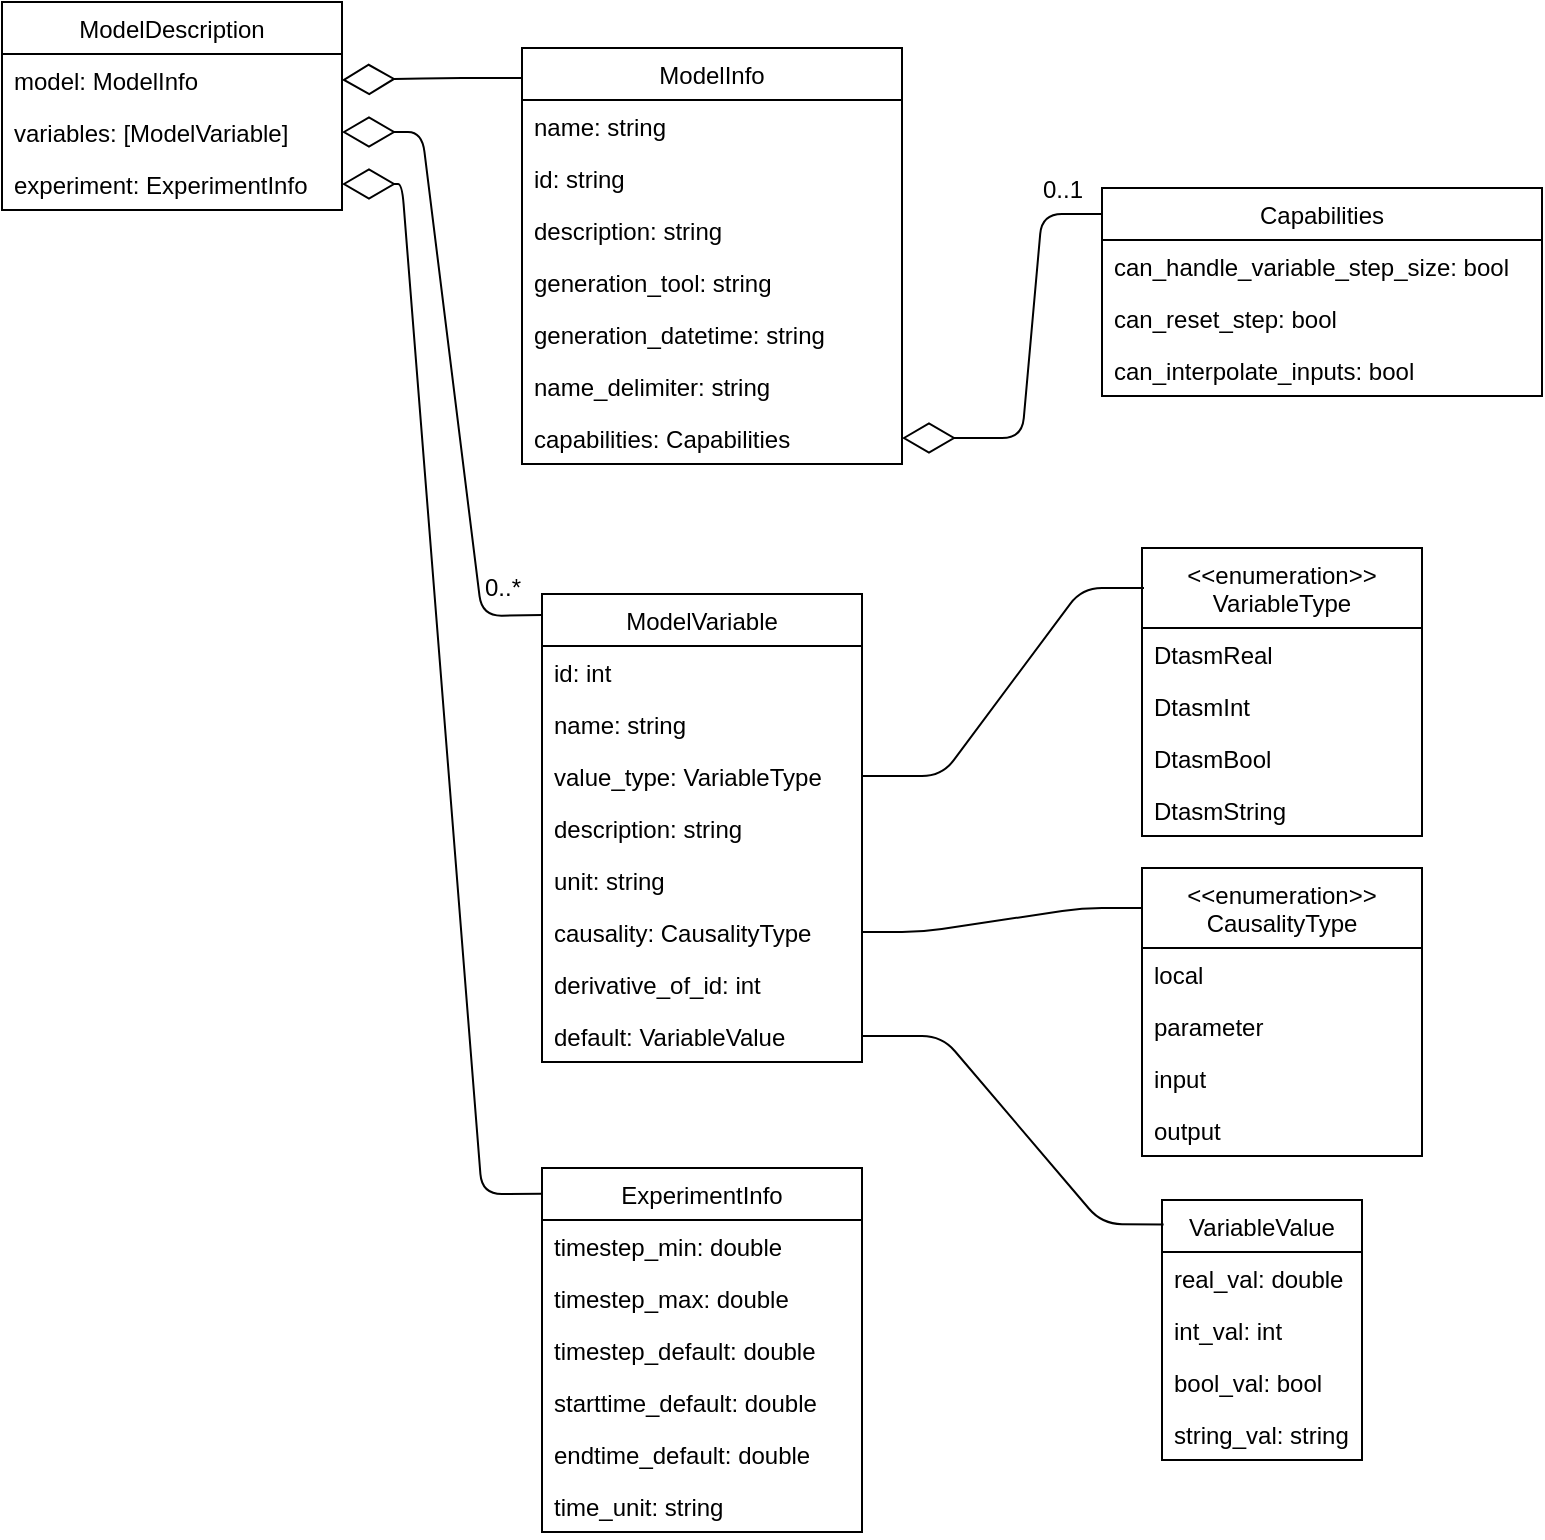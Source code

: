 <mxfile version="14.2.4" type="embed" pages="9">
    <diagram id="vgjwWlHHGOflutINcrz9" name="ModelDescription">
        <mxGraphModel dx="948" dy="381" grid="1" gridSize="10" guides="1" tooltips="1" connect="1" arrows="1" fold="1" page="1" pageScale="1" pageWidth="850" pageHeight="1100" math="0" shadow="0">
            <root>
                <mxCell id="qKhAdMf-3JvM_rYF0qv_-0"/>
                <mxCell id="qKhAdMf-3JvM_rYF0qv_-1" parent="qKhAdMf-3JvM_rYF0qv_-0"/>
                <mxCell id="1-37vjsJb3T-QD4AMJU--0" value="ModelDescription" style="swimlane;fontStyle=0;childLayout=stackLayout;horizontal=1;startSize=26;fillColor=none;horizontalStack=0;resizeParent=1;resizeParentMax=0;resizeLast=0;collapsible=1;marginBottom=0;" vertex="1" parent="qKhAdMf-3JvM_rYF0qv_-1">
                    <mxGeometry x="60" y="57" width="170" height="104" as="geometry"/>
                </mxCell>
                <mxCell id="1-37vjsJb3T-QD4AMJU--1" value="model: ModelInfo" style="text;strokeColor=none;fillColor=none;align=left;verticalAlign=top;spacingLeft=4;spacingRight=4;overflow=hidden;rotatable=0;points=[[0,0.5],[1,0.5]];portConstraint=eastwest;" vertex="1" parent="1-37vjsJb3T-QD4AMJU--0">
                    <mxGeometry y="26" width="170" height="26" as="geometry"/>
                </mxCell>
                <mxCell id="1-37vjsJb3T-QD4AMJU--2" value="variables: [ModelVariable]" style="text;strokeColor=none;fillColor=none;align=left;verticalAlign=top;spacingLeft=4;spacingRight=4;overflow=hidden;rotatable=0;points=[[0,0.5],[1,0.5]];portConstraint=eastwest;" vertex="1" parent="1-37vjsJb3T-QD4AMJU--0">
                    <mxGeometry y="52" width="170" height="26" as="geometry"/>
                </mxCell>
                <mxCell id="1-37vjsJb3T-QD4AMJU--3" value="experiment: ExperimentInfo" style="text;strokeColor=none;fillColor=none;align=left;verticalAlign=top;spacingLeft=4;spacingRight=4;overflow=hidden;rotatable=0;points=[[0,0.5],[1,0.5]];portConstraint=eastwest;" vertex="1" parent="1-37vjsJb3T-QD4AMJU--0">
                    <mxGeometry y="78" width="170" height="26" as="geometry"/>
                </mxCell>
                <mxCell id="1-37vjsJb3T-QD4AMJU--4" value="ModelInfo" style="swimlane;fontStyle=0;childLayout=stackLayout;horizontal=1;startSize=26;fillColor=none;horizontalStack=0;resizeParent=1;resizeParentMax=0;resizeLast=0;collapsible=1;marginBottom=0;" vertex="1" parent="qKhAdMf-3JvM_rYF0qv_-1">
                    <mxGeometry x="320" y="80" width="190" height="208" as="geometry"/>
                </mxCell>
                <mxCell id="1-37vjsJb3T-QD4AMJU--5" value="name: string" style="text;strokeColor=none;fillColor=none;align=left;verticalAlign=top;spacingLeft=4;spacingRight=4;overflow=hidden;rotatable=0;points=[[0,0.5],[1,0.5]];portConstraint=eastwest;" vertex="1" parent="1-37vjsJb3T-QD4AMJU--4">
                    <mxGeometry y="26" width="190" height="26" as="geometry"/>
                </mxCell>
                <mxCell id="1-37vjsJb3T-QD4AMJU--6" value="id: string" style="text;strokeColor=none;fillColor=none;align=left;verticalAlign=top;spacingLeft=4;spacingRight=4;overflow=hidden;rotatable=0;points=[[0,0.5],[1,0.5]];portConstraint=eastwest;" vertex="1" parent="1-37vjsJb3T-QD4AMJU--4">
                    <mxGeometry y="52" width="190" height="26" as="geometry"/>
                </mxCell>
                <mxCell id="1-37vjsJb3T-QD4AMJU--7" value="description: string" style="text;strokeColor=none;fillColor=none;align=left;verticalAlign=top;spacingLeft=4;spacingRight=4;overflow=hidden;rotatable=0;points=[[0,0.5],[1,0.5]];portConstraint=eastwest;" vertex="1" parent="1-37vjsJb3T-QD4AMJU--4">
                    <mxGeometry y="78" width="190" height="26" as="geometry"/>
                </mxCell>
                <mxCell id="1-37vjsJb3T-QD4AMJU--8" value="generation_tool: string" style="text;strokeColor=none;fillColor=none;align=left;verticalAlign=top;spacingLeft=4;spacingRight=4;overflow=hidden;rotatable=0;points=[[0,0.5],[1,0.5]];portConstraint=eastwest;" vertex="1" parent="1-37vjsJb3T-QD4AMJU--4">
                    <mxGeometry y="104" width="190" height="26" as="geometry"/>
                </mxCell>
                <mxCell id="1-37vjsJb3T-QD4AMJU--9" value="generation_datetime: string" style="text;strokeColor=none;fillColor=none;align=left;verticalAlign=top;spacingLeft=4;spacingRight=4;overflow=hidden;rotatable=0;points=[[0,0.5],[1,0.5]];portConstraint=eastwest;" vertex="1" parent="1-37vjsJb3T-QD4AMJU--4">
                    <mxGeometry y="130" width="190" height="26" as="geometry"/>
                </mxCell>
                <mxCell id="1-37vjsJb3T-QD4AMJU--10" value="name_delimiter: string" style="text;strokeColor=none;fillColor=none;align=left;verticalAlign=top;spacingLeft=4;spacingRight=4;overflow=hidden;rotatable=0;points=[[0,0.5],[1,0.5]];portConstraint=eastwest;" vertex="1" parent="1-37vjsJb3T-QD4AMJU--4">
                    <mxGeometry y="156" width="190" height="26" as="geometry"/>
                </mxCell>
                <mxCell id="1-37vjsJb3T-QD4AMJU--11" value="capabilities: Capabilities" style="text;strokeColor=none;fillColor=none;align=left;verticalAlign=top;spacingLeft=4;spacingRight=4;overflow=hidden;rotatable=0;points=[[0,0.5],[1,0.5]];portConstraint=eastwest;" vertex="1" parent="1-37vjsJb3T-QD4AMJU--4">
                    <mxGeometry y="182" width="190" height="26" as="geometry"/>
                </mxCell>
                <mxCell id="1-37vjsJb3T-QD4AMJU--12" value="Capabilities" style="swimlane;fontStyle=0;childLayout=stackLayout;horizontal=1;startSize=26;fillColor=none;horizontalStack=0;resizeParent=1;resizeParentMax=0;resizeLast=0;collapsible=1;marginBottom=0;" vertex="1" parent="qKhAdMf-3JvM_rYF0qv_-1">
                    <mxGeometry x="610" y="150" width="220" height="104" as="geometry"/>
                </mxCell>
                <mxCell id="1-37vjsJb3T-QD4AMJU--13" value="can_handle_variable_step_size: bool" style="text;strokeColor=none;fillColor=none;align=left;verticalAlign=top;spacingLeft=4;spacingRight=4;overflow=hidden;rotatable=0;points=[[0,0.5],[1,0.5]];portConstraint=eastwest;" vertex="1" parent="1-37vjsJb3T-QD4AMJU--12">
                    <mxGeometry y="26" width="220" height="26" as="geometry"/>
                </mxCell>
                <mxCell id="1-37vjsJb3T-QD4AMJU--14" value="can_reset_step: bool" style="text;strokeColor=none;fillColor=none;align=left;verticalAlign=top;spacingLeft=4;spacingRight=4;overflow=hidden;rotatable=0;points=[[0,0.5],[1,0.5]];portConstraint=eastwest;" vertex="1" parent="1-37vjsJb3T-QD4AMJU--12">
                    <mxGeometry y="52" width="220" height="26" as="geometry"/>
                </mxCell>
                <mxCell id="1-37vjsJb3T-QD4AMJU--15" value="can_interpolate_inputs: bool" style="text;strokeColor=none;fillColor=none;align=left;verticalAlign=top;spacingLeft=4;spacingRight=4;overflow=hidden;rotatable=0;points=[[0,0.5],[1,0.5]];portConstraint=eastwest;" vertex="1" parent="1-37vjsJb3T-QD4AMJU--12">
                    <mxGeometry y="78" width="220" height="26" as="geometry"/>
                </mxCell>
                <mxCell id="1-37vjsJb3T-QD4AMJU--16" value="" style="endArrow=diamondThin;endFill=0;endSize=24;html=1;entryX=1;entryY=0.5;entryDx=0;entryDy=0;exitX=0;exitY=0.072;exitDx=0;exitDy=0;exitPerimeter=0;" edge="1" parent="qKhAdMf-3JvM_rYF0qv_-1" source="1-37vjsJb3T-QD4AMJU--4" target="1-37vjsJb3T-QD4AMJU--1">
                    <mxGeometry width="160" relative="1" as="geometry">
                        <mxPoint x="300" y="92" as="sourcePoint"/>
                        <mxPoint x="260" y="150" as="targetPoint"/>
                        <Array as="points">
                            <mxPoint x="280" y="95"/>
                        </Array>
                    </mxGeometry>
                </mxCell>
                <mxCell id="1-37vjsJb3T-QD4AMJU--17" value="" style="endArrow=diamondThin;endFill=0;endSize=24;html=1;entryX=1;entryY=0.5;entryDx=0;entryDy=0;exitX=0;exitY=0.125;exitDx=0;exitDy=0;exitPerimeter=0;" edge="1" parent="qKhAdMf-3JvM_rYF0qv_-1" source="1-37vjsJb3T-QD4AMJU--12" target="1-37vjsJb3T-QD4AMJU--11">
                    <mxGeometry width="160" relative="1" as="geometry">
                        <mxPoint x="450" y="290" as="sourcePoint"/>
                        <mxPoint x="610" y="290" as="targetPoint"/>
                        <Array as="points">
                            <mxPoint x="580" y="163"/>
                            <mxPoint x="570" y="275"/>
                        </Array>
                    </mxGeometry>
                </mxCell>
                <mxCell id="1-37vjsJb3T-QD4AMJU--18" value="0..1" style="text;html=1;resizable=0;autosize=1;align=center;verticalAlign=middle;points=[];fillColor=none;strokeColor=none;rounded=0;" vertex="1" parent="qKhAdMf-3JvM_rYF0qv_-1">
                    <mxGeometry x="570" y="141" width="40" height="20" as="geometry"/>
                </mxCell>
                <mxCell id="N4PizG7C2SVSf4s-Smzu-0" value="ModelVariable" style="swimlane;fontStyle=0;childLayout=stackLayout;horizontal=1;startSize=26;fillColor=none;horizontalStack=0;resizeParent=1;resizeParentMax=0;resizeLast=0;collapsible=1;marginBottom=0;" vertex="1" parent="qKhAdMf-3JvM_rYF0qv_-1">
                    <mxGeometry x="330" y="353" width="160" height="234" as="geometry"/>
                </mxCell>
                <mxCell id="N4PizG7C2SVSf4s-Smzu-1" value="id: int" style="text;strokeColor=none;fillColor=none;align=left;verticalAlign=top;spacingLeft=4;spacingRight=4;overflow=hidden;rotatable=0;points=[[0,0.5],[1,0.5]];portConstraint=eastwest;" vertex="1" parent="N4PizG7C2SVSf4s-Smzu-0">
                    <mxGeometry y="26" width="160" height="26" as="geometry"/>
                </mxCell>
                <mxCell id="N4PizG7C2SVSf4s-Smzu-2" value="name: string" style="text;strokeColor=none;fillColor=none;align=left;verticalAlign=top;spacingLeft=4;spacingRight=4;overflow=hidden;rotatable=0;points=[[0,0.5],[1,0.5]];portConstraint=eastwest;" vertex="1" parent="N4PizG7C2SVSf4s-Smzu-0">
                    <mxGeometry y="52" width="160" height="26" as="geometry"/>
                </mxCell>
                <mxCell id="N4PizG7C2SVSf4s-Smzu-3" value="value_type: VariableType" style="text;strokeColor=none;fillColor=none;align=left;verticalAlign=top;spacingLeft=4;spacingRight=4;overflow=hidden;rotatable=0;points=[[0,0.5],[1,0.5]];portConstraint=eastwest;" vertex="1" parent="N4PizG7C2SVSf4s-Smzu-0">
                    <mxGeometry y="78" width="160" height="26" as="geometry"/>
                </mxCell>
                <mxCell id="N4PizG7C2SVSf4s-Smzu-4" value="description: string" style="text;strokeColor=none;fillColor=none;align=left;verticalAlign=top;spacingLeft=4;spacingRight=4;overflow=hidden;rotatable=0;points=[[0,0.5],[1,0.5]];portConstraint=eastwest;" vertex="1" parent="N4PizG7C2SVSf4s-Smzu-0">
                    <mxGeometry y="104" width="160" height="26" as="geometry"/>
                </mxCell>
                <mxCell id="N4PizG7C2SVSf4s-Smzu-5" value="unit: string" style="text;strokeColor=none;fillColor=none;align=left;verticalAlign=top;spacingLeft=4;spacingRight=4;overflow=hidden;rotatable=0;points=[[0,0.5],[1,0.5]];portConstraint=eastwest;" vertex="1" parent="N4PizG7C2SVSf4s-Smzu-0">
                    <mxGeometry y="130" width="160" height="26" as="geometry"/>
                </mxCell>
                <mxCell id="N4PizG7C2SVSf4s-Smzu-6" value="causality: CausalityType" style="text;strokeColor=none;fillColor=none;align=left;verticalAlign=top;spacingLeft=4;spacingRight=4;overflow=hidden;rotatable=0;points=[[0,0.5],[1,0.5]];portConstraint=eastwest;" vertex="1" parent="N4PizG7C2SVSf4s-Smzu-0">
                    <mxGeometry y="156" width="160" height="26" as="geometry"/>
                </mxCell>
                <mxCell id="N4PizG7C2SVSf4s-Smzu-7" value="derivative_of_id: int" style="text;strokeColor=none;fillColor=none;align=left;verticalAlign=top;spacingLeft=4;spacingRight=4;overflow=hidden;rotatable=0;points=[[0,0.5],[1,0.5]];portConstraint=eastwest;" vertex="1" parent="N4PizG7C2SVSf4s-Smzu-0">
                    <mxGeometry y="182" width="160" height="26" as="geometry"/>
                </mxCell>
                <mxCell id="N4PizG7C2SVSf4s-Smzu-8" value="default: VariableValue" style="text;strokeColor=none;fillColor=none;align=left;verticalAlign=top;spacingLeft=4;spacingRight=4;overflow=hidden;rotatable=0;points=[[0,0.5],[1,0.5]];portConstraint=eastwest;" vertex="1" parent="N4PizG7C2SVSf4s-Smzu-0">
                    <mxGeometry y="208" width="160" height="26" as="geometry"/>
                </mxCell>
                <mxCell id="N4PizG7C2SVSf4s-Smzu-10" value="" style="endArrow=none;html=1;exitX=1;exitY=0.5;exitDx=0;exitDy=0;entryX=0.007;entryY=0.139;entryDx=0;entryDy=0;entryPerimeter=0;" edge="1" parent="qKhAdMf-3JvM_rYF0qv_-1" source="N4PizG7C2SVSf4s-Smzu-3" target="bnQH1U3Sw3vfDvxkha6L-9">
                    <mxGeometry width="50" height="50" relative="1" as="geometry">
                        <mxPoint x="640" y="526" as="sourcePoint"/>
                        <mxPoint x="630" y="382.25" as="targetPoint"/>
                        <Array as="points">
                            <mxPoint x="530" y="444"/>
                            <mxPoint x="600" y="350"/>
                        </Array>
                    </mxGeometry>
                </mxCell>
                <mxCell id="N4PizG7C2SVSf4s-Smzu-12" value="" style="endArrow=none;html=1;exitX=1;exitY=0.5;exitDx=0;exitDy=0;entryX=0;entryY=0.139;entryDx=0;entryDy=0;entryPerimeter=0;" edge="1" parent="qKhAdMf-3JvM_rYF0qv_-1" source="N4PizG7C2SVSf4s-Smzu-6" target="bnQH1U3Sw3vfDvxkha6L-15">
                    <mxGeometry width="50" height="50" relative="1" as="geometry">
                        <mxPoint x="450" y="596" as="sourcePoint"/>
                        <mxPoint x="630" y="527" as="targetPoint"/>
                        <Array as="points">
                            <mxPoint x="520" y="522"/>
                            <mxPoint x="600" y="510"/>
                        </Array>
                    </mxGeometry>
                </mxCell>
                <mxCell id="N4PizG7C2SVSf4s-Smzu-13" value="" style="endArrow=diamondThin;endFill=0;endSize=24;html=1;entryX=1;entryY=0.5;entryDx=0;entryDy=0;exitX=0.001;exitY=0.045;exitDx=0;exitDy=0;exitPerimeter=0;" edge="1" parent="qKhAdMf-3JvM_rYF0qv_-1" source="N4PizG7C2SVSf4s-Smzu-0" target="1-37vjsJb3T-QD4AMJU--2">
                    <mxGeometry width="160" relative="1" as="geometry">
                        <mxPoint x="390" y="576" as="sourcePoint"/>
                        <mxPoint x="230" y="418" as="targetPoint"/>
                        <Array as="points">
                            <mxPoint x="300" y="364"/>
                            <mxPoint x="270" y="122"/>
                        </Array>
                    </mxGeometry>
                </mxCell>
                <mxCell id="N4PizG7C2SVSf4s-Smzu-14" value="0..*" style="text;html=1;resizable=0;autosize=1;align=center;verticalAlign=middle;points=[];fillColor=none;strokeColor=none;rounded=0;" vertex="1" parent="qKhAdMf-3JvM_rYF0qv_-1">
                    <mxGeometry x="295" y="340" width="30" height="20" as="geometry"/>
                </mxCell>
                <mxCell id="N4PizG7C2SVSf4s-Smzu-15" value="VariableValue" style="swimlane;fontStyle=0;childLayout=stackLayout;horizontal=1;startSize=26;fillColor=none;horizontalStack=0;resizeParent=1;resizeParentMax=0;resizeLast=0;collapsible=1;marginBottom=0;" vertex="1" parent="qKhAdMf-3JvM_rYF0qv_-1">
                    <mxGeometry x="640" y="656" width="100" height="130" as="geometry"/>
                </mxCell>
                <mxCell id="N4PizG7C2SVSf4s-Smzu-16" value="real_val: double" style="text;strokeColor=none;fillColor=none;align=left;verticalAlign=top;spacingLeft=4;spacingRight=4;overflow=hidden;rotatable=0;points=[[0,0.5],[1,0.5]];portConstraint=eastwest;" vertex="1" parent="N4PizG7C2SVSf4s-Smzu-15">
                    <mxGeometry y="26" width="100" height="26" as="geometry"/>
                </mxCell>
                <mxCell id="N4PizG7C2SVSf4s-Smzu-17" value="int_val: int" style="text;strokeColor=none;fillColor=none;align=left;verticalAlign=top;spacingLeft=4;spacingRight=4;overflow=hidden;rotatable=0;points=[[0,0.5],[1,0.5]];portConstraint=eastwest;" vertex="1" parent="N4PizG7C2SVSf4s-Smzu-15">
                    <mxGeometry y="52" width="100" height="26" as="geometry"/>
                </mxCell>
                <mxCell id="N4PizG7C2SVSf4s-Smzu-18" value="bool_val: bool" style="text;strokeColor=none;fillColor=none;align=left;verticalAlign=top;spacingLeft=4;spacingRight=4;overflow=hidden;rotatable=0;points=[[0,0.5],[1,0.5]];portConstraint=eastwest;" vertex="1" parent="N4PizG7C2SVSf4s-Smzu-15">
                    <mxGeometry y="78" width="100" height="26" as="geometry"/>
                </mxCell>
                <mxCell id="N4PizG7C2SVSf4s-Smzu-19" value="string_val: string" style="text;strokeColor=none;fillColor=none;align=left;verticalAlign=top;spacingLeft=4;spacingRight=4;overflow=hidden;rotatable=0;points=[[0,0.5],[1,0.5]];portConstraint=eastwest;" vertex="1" parent="N4PizG7C2SVSf4s-Smzu-15">
                    <mxGeometry y="104" width="100" height="26" as="geometry"/>
                </mxCell>
                <mxCell id="N4PizG7C2SVSf4s-Smzu-20" value="" style="endArrow=none;html=1;entryX=0.008;entryY=0.094;entryDx=0;entryDy=0;entryPerimeter=0;exitX=1;exitY=0.5;exitDx=0;exitDy=0;" edge="1" parent="qKhAdMf-3JvM_rYF0qv_-1" source="N4PizG7C2SVSf4s-Smzu-8" target="N4PizG7C2SVSf4s-Smzu-15">
                    <mxGeometry width="50" height="50" relative="1" as="geometry">
                        <mxPoint x="450" y="596" as="sourcePoint"/>
                        <mxPoint x="500" y="546" as="targetPoint"/>
                        <Array as="points">
                            <mxPoint x="530" y="574"/>
                            <mxPoint x="610" y="668"/>
                        </Array>
                    </mxGeometry>
                </mxCell>
                <mxCell id="bnQH1U3Sw3vfDvxkha6L-0" value="ExperimentInfo" style="swimlane;fontStyle=0;childLayout=stackLayout;horizontal=1;startSize=26;fillColor=none;horizontalStack=0;resizeParent=1;resizeParentMax=0;resizeLast=0;collapsible=1;marginBottom=0;" vertex="1" parent="qKhAdMf-3JvM_rYF0qv_-1">
                    <mxGeometry x="330" y="640" width="160" height="182" as="geometry"/>
                </mxCell>
                <mxCell id="bnQH1U3Sw3vfDvxkha6L-1" value="timestep_min: double" style="text;strokeColor=none;fillColor=none;align=left;verticalAlign=top;spacingLeft=4;spacingRight=4;overflow=hidden;rotatable=0;points=[[0,0.5],[1,0.5]];portConstraint=eastwest;" vertex="1" parent="bnQH1U3Sw3vfDvxkha6L-0">
                    <mxGeometry y="26" width="160" height="26" as="geometry"/>
                </mxCell>
                <mxCell id="bnQH1U3Sw3vfDvxkha6L-2" value="timestep_max: double" style="text;strokeColor=none;fillColor=none;align=left;verticalAlign=top;spacingLeft=4;spacingRight=4;overflow=hidden;rotatable=0;points=[[0,0.5],[1,0.5]];portConstraint=eastwest;" vertex="1" parent="bnQH1U3Sw3vfDvxkha6L-0">
                    <mxGeometry y="52" width="160" height="26" as="geometry"/>
                </mxCell>
                <mxCell id="bnQH1U3Sw3vfDvxkha6L-3" value="timestep_default: double" style="text;strokeColor=none;fillColor=none;align=left;verticalAlign=top;spacingLeft=4;spacingRight=4;overflow=hidden;rotatable=0;points=[[0,0.5],[1,0.5]];portConstraint=eastwest;" vertex="1" parent="bnQH1U3Sw3vfDvxkha6L-0">
                    <mxGeometry y="78" width="160" height="26" as="geometry"/>
                </mxCell>
                <mxCell id="bnQH1U3Sw3vfDvxkha6L-4" value="starttime_default: double" style="text;strokeColor=none;fillColor=none;align=left;verticalAlign=top;spacingLeft=4;spacingRight=4;overflow=hidden;rotatable=0;points=[[0,0.5],[1,0.5]];portConstraint=eastwest;" vertex="1" parent="bnQH1U3Sw3vfDvxkha6L-0">
                    <mxGeometry y="104" width="160" height="26" as="geometry"/>
                </mxCell>
                <mxCell id="bnQH1U3Sw3vfDvxkha6L-5" value="endtime_default: double" style="text;strokeColor=none;fillColor=none;align=left;verticalAlign=top;spacingLeft=4;spacingRight=4;overflow=hidden;rotatable=0;points=[[0,0.5],[1,0.5]];portConstraint=eastwest;" vertex="1" parent="bnQH1U3Sw3vfDvxkha6L-0">
                    <mxGeometry y="130" width="160" height="26" as="geometry"/>
                </mxCell>
                <mxCell id="bnQH1U3Sw3vfDvxkha6L-6" value="time_unit: string" style="text;strokeColor=none;fillColor=none;align=left;verticalAlign=top;spacingLeft=4;spacingRight=4;overflow=hidden;rotatable=0;points=[[0,0.5],[1,0.5]];portConstraint=eastwest;" vertex="1" parent="bnQH1U3Sw3vfDvxkha6L-0">
                    <mxGeometry y="156" width="160" height="26" as="geometry"/>
                </mxCell>
                <mxCell id="bnQH1U3Sw3vfDvxkha6L-7" value="" style="endArrow=diamondThin;endFill=0;endSize=24;html=1;exitX=0;exitY=0.071;exitDx=0;exitDy=0;exitPerimeter=0;entryX=1;entryY=0.5;entryDx=0;entryDy=0;" edge="1" parent="qKhAdMf-3JvM_rYF0qv_-1" source="bnQH1U3Sw3vfDvxkha6L-0" target="1-37vjsJb3T-QD4AMJU--3">
                    <mxGeometry width="160" relative="1" as="geometry">
                        <mxPoint x="310" y="760" as="sourcePoint"/>
                        <mxPoint x="190" y="340" as="targetPoint"/>
                        <Array as="points">
                            <mxPoint x="300" y="653"/>
                            <mxPoint x="260" y="148"/>
                        </Array>
                    </mxGeometry>
                </mxCell>
                <mxCell id="bnQH1U3Sw3vfDvxkha6L-9" value="&lt;&lt;enumeration&gt;&gt;&#10;VariableType" style="swimlane;fontStyle=0;childLayout=stackLayout;horizontal=1;startSize=40;fillColor=none;horizontalStack=0;resizeParent=1;resizeParentMax=0;resizeLast=0;collapsible=1;marginBottom=0;" vertex="1" parent="qKhAdMf-3JvM_rYF0qv_-1">
                    <mxGeometry x="630" y="330" width="140" height="144" as="geometry"/>
                </mxCell>
                <mxCell id="bnQH1U3Sw3vfDvxkha6L-10" value="DtasmReal" style="text;strokeColor=none;fillColor=none;align=left;verticalAlign=top;spacingLeft=4;spacingRight=4;overflow=hidden;rotatable=0;points=[[0,0.5],[1,0.5]];portConstraint=eastwest;" vertex="1" parent="bnQH1U3Sw3vfDvxkha6L-9">
                    <mxGeometry y="40" width="140" height="26" as="geometry"/>
                </mxCell>
                <mxCell id="bnQH1U3Sw3vfDvxkha6L-11" value="DtasmInt" style="text;strokeColor=none;fillColor=none;align=left;verticalAlign=top;spacingLeft=4;spacingRight=4;overflow=hidden;rotatable=0;points=[[0,0.5],[1,0.5]];portConstraint=eastwest;" vertex="1" parent="bnQH1U3Sw3vfDvxkha6L-9">
                    <mxGeometry y="66" width="140" height="26" as="geometry"/>
                </mxCell>
                <mxCell id="bnQH1U3Sw3vfDvxkha6L-12" value="DtasmBool" style="text;strokeColor=none;fillColor=none;align=left;verticalAlign=top;spacingLeft=4;spacingRight=4;overflow=hidden;rotatable=0;points=[[0,0.5],[1,0.5]];portConstraint=eastwest;" vertex="1" parent="bnQH1U3Sw3vfDvxkha6L-9">
                    <mxGeometry y="92" width="140" height="26" as="geometry"/>
                </mxCell>
                <mxCell id="bnQH1U3Sw3vfDvxkha6L-14" value="DtasmString" style="text;strokeColor=none;fillColor=none;align=left;verticalAlign=top;spacingLeft=4;spacingRight=4;overflow=hidden;rotatable=0;points=[[0,0.5],[1,0.5]];portConstraint=eastwest;" vertex="1" parent="bnQH1U3Sw3vfDvxkha6L-9">
                    <mxGeometry y="118" width="140" height="26" as="geometry"/>
                </mxCell>
                <mxCell id="bnQH1U3Sw3vfDvxkha6L-15" value="&lt;&lt;enumeration&gt;&gt;&#10;CausalityType" style="swimlane;fontStyle=0;childLayout=stackLayout;horizontal=1;startSize=40;fillColor=none;horizontalStack=0;resizeParent=1;resizeParentMax=0;resizeLast=0;collapsible=1;marginBottom=0;" vertex="1" parent="qKhAdMf-3JvM_rYF0qv_-1">
                    <mxGeometry x="630" y="490" width="140" height="144" as="geometry"/>
                </mxCell>
                <mxCell id="bnQH1U3Sw3vfDvxkha6L-16" value="local" style="text;strokeColor=none;fillColor=none;align=left;verticalAlign=top;spacingLeft=4;spacingRight=4;overflow=hidden;rotatable=0;points=[[0,0.5],[1,0.5]];portConstraint=eastwest;" vertex="1" parent="bnQH1U3Sw3vfDvxkha6L-15">
                    <mxGeometry y="40" width="140" height="26" as="geometry"/>
                </mxCell>
                <mxCell id="bnQH1U3Sw3vfDvxkha6L-17" value="parameter" style="text;strokeColor=none;fillColor=none;align=left;verticalAlign=top;spacingLeft=4;spacingRight=4;overflow=hidden;rotatable=0;points=[[0,0.5],[1,0.5]];portConstraint=eastwest;" vertex="1" parent="bnQH1U3Sw3vfDvxkha6L-15">
                    <mxGeometry y="66" width="140" height="26" as="geometry"/>
                </mxCell>
                <mxCell id="bnQH1U3Sw3vfDvxkha6L-18" value="input" style="text;strokeColor=none;fillColor=none;align=left;verticalAlign=top;spacingLeft=4;spacingRight=4;overflow=hidden;rotatable=0;points=[[0,0.5],[1,0.5]];portConstraint=eastwest;" vertex="1" parent="bnQH1U3Sw3vfDvxkha6L-15">
                    <mxGeometry y="92" width="140" height="26" as="geometry"/>
                </mxCell>
                <mxCell id="bnQH1U3Sw3vfDvxkha6L-19" value="output" style="text;strokeColor=none;fillColor=none;align=left;verticalAlign=top;spacingLeft=4;spacingRight=4;overflow=hidden;rotatable=0;points=[[0,0.5],[1,0.5]];portConstraint=eastwest;" vertex="1" parent="bnQH1U3Sw3vfDvxkha6L-15">
                    <mxGeometry y="118" width="140" height="26" as="geometry"/>
                </mxCell>
            </root>
        </mxGraphModel>
    </diagram>
    <diagram id="URz7YsPl8zYhDU4EJx2k" name="InitReq">
        <mxGraphModel dx="890" dy="460" grid="1" gridSize="10" guides="1" tooltips="1" connect="1" arrows="1" fold="1" page="1" pageScale="1" pageWidth="850" pageHeight="1100" math="0" shadow="0">
            <root>
                <mxCell id="Dg3lxC9jab-O9uwpM9kg-0"/>
                <mxCell id="Dg3lxC9jab-O9uwpM9kg-1" parent="Dg3lxC9jab-O9uwpM9kg-0"/>
                <mxCell id="Dg3lxC9jab-O9uwpM9kg-2" value="InitReq" style="swimlane;fontStyle=0;childLayout=stackLayout;horizontal=1;startSize=26;fillColor=none;horizontalStack=0;resizeParent=1;resizeParentMax=0;resizeLast=0;collapsible=1;marginBottom=0;" vertex="1" parent="Dg3lxC9jab-O9uwpM9kg-1">
                    <mxGeometry x="110" y="70" width="170" height="260" as="geometry"/>
                </mxCell>
                <mxCell id="Dg3lxC9jab-O9uwpM9kg-3" value="id: string" style="text;strokeColor=none;fillColor=none;align=left;verticalAlign=top;spacingLeft=4;spacingRight=4;overflow=hidden;rotatable=0;points=[[0,0.5],[1,0.5]];portConstraint=eastwest;" vertex="1" parent="Dg3lxC9jab-O9uwpM9kg-2">
                    <mxGeometry y="26" width="170" height="26" as="geometry"/>
                </mxCell>
                <mxCell id="Dg3lxC9jab-O9uwpM9kg-4" value="starttime: double = 0" style="text;strokeColor=none;fillColor=none;align=left;verticalAlign=top;spacingLeft=4;spacingRight=4;overflow=hidden;rotatable=0;points=[[0,0.5],[1,0.5]];portConstraint=eastwest;" vertex="1" parent="Dg3lxC9jab-O9uwpM9kg-2">
                    <mxGeometry y="52" width="170" height="26" as="geometry"/>
                </mxCell>
                <mxCell id="Dg3lxC9jab-O9uwpM9kg-5" value="endtime_set: bool = false" style="text;strokeColor=none;fillColor=none;align=left;verticalAlign=top;spacingLeft=4;spacingRight=4;overflow=hidden;rotatable=0;points=[[0,0.5],[1,0.5]];portConstraint=eastwest;" vertex="1" parent="Dg3lxC9jab-O9uwpM9kg-2">
                    <mxGeometry y="78" width="170" height="26" as="geometry"/>
                </mxCell>
                <mxCell id="Dg3lxC9jab-O9uwpM9kg-6" value="endtime: double" style="text;strokeColor=none;fillColor=none;align=left;verticalAlign=top;spacingLeft=4;spacingRight=4;overflow=hidden;rotatable=0;points=[[0,0.5],[1,0.5]];portConstraint=eastwest;" vertex="1" parent="Dg3lxC9jab-O9uwpM9kg-2">
                    <mxGeometry y="104" width="170" height="26" as="geometry"/>
                </mxCell>
                <mxCell id="Dg3lxC9jab-O9uwpM9kg-7" value="tolerance_set: bool = false" style="text;strokeColor=none;fillColor=none;align=left;verticalAlign=top;spacingLeft=4;spacingRight=4;overflow=hidden;rotatable=0;points=[[0,0.5],[1,0.5]];portConstraint=eastwest;" vertex="1" parent="Dg3lxC9jab-O9uwpM9kg-2">
                    <mxGeometry y="130" width="170" height="26" as="geometry"/>
                </mxCell>
                <mxCell id="Dg3lxC9jab-O9uwpM9kg-8" value="tolerance: double" style="text;strokeColor=none;fillColor=none;align=left;verticalAlign=top;spacingLeft=4;spacingRight=4;overflow=hidden;rotatable=0;points=[[0,0.5],[1,0.5]];portConstraint=eastwest;" vertex="1" parent="Dg3lxC9jab-O9uwpM9kg-2">
                    <mxGeometry y="156" width="170" height="26" as="geometry"/>
                </mxCell>
                <mxCell id="Dg3lxC9jab-O9uwpM9kg-9" value="loglevel_limit: LogLevel" style="text;strokeColor=none;fillColor=none;align=left;verticalAlign=top;spacingLeft=4;spacingRight=4;overflow=hidden;rotatable=0;points=[[0,0.5],[1,0.5]];portConstraint=eastwest;" vertex="1" parent="Dg3lxC9jab-O9uwpM9kg-2">
                    <mxGeometry y="182" width="170" height="26" as="geometry"/>
                </mxCell>
                <mxCell id="Dg3lxC9jab-O9uwpM9kg-10" value="check_consistency: bool = true" style="text;strokeColor=none;fillColor=none;align=left;verticalAlign=top;spacingLeft=4;spacingRight=4;overflow=hidden;rotatable=0;points=[[0,0.5],[1,0.5]];portConstraint=eastwest;" vertex="1" parent="Dg3lxC9jab-O9uwpM9kg-2">
                    <mxGeometry y="208" width="170" height="26" as="geometry"/>
                </mxCell>
                <mxCell id="Dg3lxC9jab-O9uwpM9kg-11" value="init_values: VarValues" style="text;strokeColor=none;fillColor=none;align=left;verticalAlign=top;spacingLeft=4;spacingRight=4;overflow=hidden;rotatable=0;points=[[0,0.5],[1,0.5]];portConstraint=eastwest;" vertex="1" parent="Dg3lxC9jab-O9uwpM9kg-2">
                    <mxGeometry y="234" width="170" height="26" as="geometry"/>
                </mxCell>
                <mxCell id="ayJtIWytfRp4EeB9MGyX-0" value="&lt;&lt;enumeration&gt;&gt;&#10;LogLevel" style="swimlane;fontStyle=0;childLayout=stackLayout;horizontal=1;startSize=40;fillColor=none;horizontalStack=0;resizeParent=1;resizeParentMax=0;resizeLast=0;collapsible=1;marginBottom=0;" vertex="1" parent="Dg3lxC9jab-O9uwpM9kg-1">
                    <mxGeometry x="350" y="70" width="140" height="118" as="geometry"/>
                </mxCell>
                <mxCell id="ayJtIWytfRp4EeB9MGyX-1" value="Error" style="text;strokeColor=none;fillColor=none;align=left;verticalAlign=top;spacingLeft=4;spacingRight=4;overflow=hidden;rotatable=0;points=[[0,0.5],[1,0.5]];portConstraint=eastwest;" vertex="1" parent="ayJtIWytfRp4EeB9MGyX-0">
                    <mxGeometry y="40" width="140" height="26" as="geometry"/>
                </mxCell>
                <mxCell id="ayJtIWytfRp4EeB9MGyX-2" value="Warn" style="text;strokeColor=none;fillColor=none;align=left;verticalAlign=top;spacingLeft=4;spacingRight=4;overflow=hidden;rotatable=0;points=[[0,0.5],[1,0.5]];portConstraint=eastwest;" vertex="1" parent="ayJtIWytfRp4EeB9MGyX-0">
                    <mxGeometry y="66" width="140" height="26" as="geometry"/>
                </mxCell>
                <mxCell id="ayJtIWytfRp4EeB9MGyX-3" value="Info" style="text;strokeColor=none;fillColor=none;align=left;verticalAlign=top;spacingLeft=4;spacingRight=4;overflow=hidden;rotatable=0;points=[[0,0.5],[1,0.5]];portConstraint=eastwest;" vertex="1" parent="ayJtIWytfRp4EeB9MGyX-0">
                    <mxGeometry y="92" width="140" height="26" as="geometry"/>
                </mxCell>
                <mxCell id="zxHJp41tBuarEArPPn_r-0" value="VarValues" style="swimlane;fontStyle=0;childLayout=stackLayout;horizontal=1;startSize=26;fillColor=none;horizontalStack=0;resizeParent=1;resizeParentMax=0;resizeLast=0;collapsible=1;marginBottom=0;" vertex="1" parent="Dg3lxC9jab-O9uwpM9kg-1">
                    <mxGeometry x="350" y="262" width="140" height="130" as="geometry"/>
                </mxCell>
                <mxCell id="zxHJp41tBuarEArPPn_r-1" value="real_vals: [RealVal]" style="text;strokeColor=none;fillColor=none;align=left;verticalAlign=top;spacingLeft=4;spacingRight=4;overflow=hidden;rotatable=0;points=[[0,0.5],[1,0.5]];portConstraint=eastwest;" vertex="1" parent="zxHJp41tBuarEArPPn_r-0">
                    <mxGeometry y="26" width="140" height="26" as="geometry"/>
                </mxCell>
                <mxCell id="zxHJp41tBuarEArPPn_r-2" value="int_vals: [IntVal]" style="text;strokeColor=none;fillColor=none;align=left;verticalAlign=top;spacingLeft=4;spacingRight=4;overflow=hidden;rotatable=0;points=[[0,0.5],[1,0.5]];portConstraint=eastwest;" vertex="1" parent="zxHJp41tBuarEArPPn_r-0">
                    <mxGeometry y="52" width="140" height="26" as="geometry"/>
                </mxCell>
                <mxCell id="zxHJp41tBuarEArPPn_r-3" value="bool_vals: [BoolVal]" style="text;strokeColor=none;fillColor=none;align=left;verticalAlign=top;spacingLeft=4;spacingRight=4;overflow=hidden;rotatable=0;points=[[0,0.5],[1,0.5]];portConstraint=eastwest;" vertex="1" parent="zxHJp41tBuarEArPPn_r-0">
                    <mxGeometry y="78" width="140" height="26" as="geometry"/>
                </mxCell>
                <mxCell id="zxHJp41tBuarEArPPn_r-4" value="string_vals: [StringVal]" style="text;strokeColor=none;fillColor=none;align=left;verticalAlign=top;spacingLeft=4;spacingRight=4;overflow=hidden;rotatable=0;points=[[0,0.5],[1,0.5]];portConstraint=eastwest;" vertex="1" parent="zxHJp41tBuarEArPPn_r-0">
                    <mxGeometry y="104" width="140" height="26" as="geometry"/>
                </mxCell>
                <mxCell id="zxHJp41tBuarEArPPn_r-5" value="RealVal" style="swimlane;fontStyle=0;childLayout=stackLayout;horizontal=1;startSize=26;fillColor=none;horizontalStack=0;resizeParent=1;resizeParentMax=0;resizeLast=0;collapsible=1;marginBottom=0;" vertex="1" parent="Dg3lxC9jab-O9uwpM9kg-1">
                    <mxGeometry x="590" y="210" width="140" height="78" as="geometry"/>
                </mxCell>
                <mxCell id="zxHJp41tBuarEArPPn_r-6" value="id: int" style="text;strokeColor=none;fillColor=none;align=left;verticalAlign=top;spacingLeft=4;spacingRight=4;overflow=hidden;rotatable=0;points=[[0,0.5],[1,0.5]];portConstraint=eastwest;" vertex="1" parent="zxHJp41tBuarEArPPn_r-5">
                    <mxGeometry y="26" width="140" height="26" as="geometry"/>
                </mxCell>
                <mxCell id="zxHJp41tBuarEArPPn_r-7" value="val: double" style="text;strokeColor=none;fillColor=none;align=left;verticalAlign=top;spacingLeft=4;spacingRight=4;overflow=hidden;rotatable=0;points=[[0,0.5],[1,0.5]];portConstraint=eastwest;" vertex="1" parent="zxHJp41tBuarEArPPn_r-5">
                    <mxGeometry y="52" width="140" height="26" as="geometry"/>
                </mxCell>
                <mxCell id="X_UvhY12R6vWlBV7BD-E-0" value="IntVal" style="swimlane;fontStyle=0;childLayout=stackLayout;horizontal=1;startSize=26;fillColor=none;horizontalStack=0;resizeParent=1;resizeParentMax=0;resizeLast=0;collapsible=1;marginBottom=0;" vertex="1" parent="Dg3lxC9jab-O9uwpM9kg-1">
                    <mxGeometry x="590" y="315" width="140" height="78" as="geometry"/>
                </mxCell>
                <mxCell id="X_UvhY12R6vWlBV7BD-E-1" value="id: int" style="text;strokeColor=none;fillColor=none;align=left;verticalAlign=top;spacingLeft=4;spacingRight=4;overflow=hidden;rotatable=0;points=[[0,0.5],[1,0.5]];portConstraint=eastwest;" vertex="1" parent="X_UvhY12R6vWlBV7BD-E-0">
                    <mxGeometry y="26" width="140" height="26" as="geometry"/>
                </mxCell>
                <mxCell id="X_UvhY12R6vWlBV7BD-E-2" value="val: int" style="text;strokeColor=none;fillColor=none;align=left;verticalAlign=top;spacingLeft=4;spacingRight=4;overflow=hidden;rotatable=0;points=[[0,0.5],[1,0.5]];portConstraint=eastwest;" vertex="1" parent="X_UvhY12R6vWlBV7BD-E-0">
                    <mxGeometry y="52" width="140" height="26" as="geometry"/>
                </mxCell>
                <mxCell id="X_UvhY12R6vWlBV7BD-E-3" value="BoolVal" style="swimlane;fontStyle=0;childLayout=stackLayout;horizontal=1;startSize=26;fillColor=none;horizontalStack=0;resizeParent=1;resizeParentMax=0;resizeLast=0;collapsible=1;marginBottom=0;" vertex="1" parent="Dg3lxC9jab-O9uwpM9kg-1">
                    <mxGeometry x="590" y="410" width="140" height="78" as="geometry"/>
                </mxCell>
                <mxCell id="X_UvhY12R6vWlBV7BD-E-4" value="id: int" style="text;strokeColor=none;fillColor=none;align=left;verticalAlign=top;spacingLeft=4;spacingRight=4;overflow=hidden;rotatable=0;points=[[0,0.5],[1,0.5]];portConstraint=eastwest;" vertex="1" parent="X_UvhY12R6vWlBV7BD-E-3">
                    <mxGeometry y="26" width="140" height="26" as="geometry"/>
                </mxCell>
                <mxCell id="X_UvhY12R6vWlBV7BD-E-5" value="val: bool" style="text;strokeColor=none;fillColor=none;align=left;verticalAlign=top;spacingLeft=4;spacingRight=4;overflow=hidden;rotatable=0;points=[[0,0.5],[1,0.5]];portConstraint=eastwest;" vertex="1" parent="X_UvhY12R6vWlBV7BD-E-3">
                    <mxGeometry y="52" width="140" height="26" as="geometry"/>
                </mxCell>
                <mxCell id="X_UvhY12R6vWlBV7BD-E-6" value="StringVal" style="swimlane;fontStyle=0;childLayout=stackLayout;horizontal=1;startSize=26;fillColor=none;horizontalStack=0;resizeParent=1;resizeParentMax=0;resizeLast=0;collapsible=1;marginBottom=0;" vertex="1" parent="Dg3lxC9jab-O9uwpM9kg-1">
                    <mxGeometry x="590" y="511" width="140" height="78" as="geometry"/>
                </mxCell>
                <mxCell id="X_UvhY12R6vWlBV7BD-E-7" value="id: int" style="text;strokeColor=none;fillColor=none;align=left;verticalAlign=top;spacingLeft=4;spacingRight=4;overflow=hidden;rotatable=0;points=[[0,0.5],[1,0.5]];portConstraint=eastwest;" vertex="1" parent="X_UvhY12R6vWlBV7BD-E-6">
                    <mxGeometry y="26" width="140" height="26" as="geometry"/>
                </mxCell>
                <mxCell id="X_UvhY12R6vWlBV7BD-E-8" value="val: string" style="text;strokeColor=none;fillColor=none;align=left;verticalAlign=top;spacingLeft=4;spacingRight=4;overflow=hidden;rotatable=0;points=[[0,0.5],[1,0.5]];portConstraint=eastwest;" vertex="1" parent="X_UvhY12R6vWlBV7BD-E-6">
                    <mxGeometry y="52" width="140" height="26" as="geometry"/>
                </mxCell>
                <mxCell id="X_UvhY12R6vWlBV7BD-E-9" value="" style="endArrow=none;html=1;entryX=-0.004;entryY=0.15;entryDx=0;entryDy=0;entryPerimeter=0;exitX=1;exitY=0.5;exitDx=0;exitDy=0;" edge="1" parent="Dg3lxC9jab-O9uwpM9kg-1" source="Dg3lxC9jab-O9uwpM9kg-9" target="ayJtIWytfRp4EeB9MGyX-0">
                    <mxGeometry width="50" height="50" relative="1" as="geometry">
                        <mxPoint x="260" y="230" as="sourcePoint"/>
                        <mxPoint x="310" y="180" as="targetPoint"/>
                        <Array as="points">
                            <mxPoint x="300" y="265"/>
                            <mxPoint x="320" y="88"/>
                        </Array>
                    </mxGeometry>
                </mxCell>
                <mxCell id="fpRfnQzBHv_Mhi5iSiLG-0" value="" style="endArrow=diamondThin;endFill=0;endSize=24;html=1;entryX=1;entryY=0.5;entryDx=0;entryDy=0;exitX=0;exitY=0.138;exitDx=0;exitDy=0;exitPerimeter=0;" edge="1" parent="Dg3lxC9jab-O9uwpM9kg-1" source="zxHJp41tBuarEArPPn_r-0" target="Dg3lxC9jab-O9uwpM9kg-11">
                    <mxGeometry width="160" relative="1" as="geometry">
                        <mxPoint x="100" y="360" as="sourcePoint"/>
                        <mxPoint x="260" y="360" as="targetPoint"/>
                        <Array as="points">
                            <mxPoint x="320" y="280"/>
                            <mxPoint x="320" y="317"/>
                        </Array>
                    </mxGeometry>
                </mxCell>
                <mxCell id="fpRfnQzBHv_Mhi5iSiLG-1" value="" style="endArrow=diamondThin;endFill=0;endSize=24;html=1;entryX=1;entryY=0.5;entryDx=0;entryDy=0;exitX=0.002;exitY=0.152;exitDx=0;exitDy=0;exitPerimeter=0;" edge="1" parent="Dg3lxC9jab-O9uwpM9kg-1" source="zxHJp41tBuarEArPPn_r-5" target="zxHJp41tBuarEArPPn_r-1">
                    <mxGeometry width="160" relative="1" as="geometry">
                        <mxPoint x="500" y="290" as="sourcePoint"/>
                        <mxPoint x="660" y="290" as="targetPoint"/>
                        <Array as="points">
                            <mxPoint x="560" y="222"/>
                            <mxPoint x="530" y="301"/>
                        </Array>
                    </mxGeometry>
                </mxCell>
                <mxCell id="fpRfnQzBHv_Mhi5iSiLG-2" value="" style="endArrow=diamondThin;endFill=0;endSize=24;html=1;entryX=1;entryY=0.5;entryDx=0;entryDy=0;exitX=-0.015;exitY=0.154;exitDx=0;exitDy=0;exitPerimeter=0;" edge="1" parent="Dg3lxC9jab-O9uwpM9kg-1" source="X_UvhY12R6vWlBV7BD-E-0" target="zxHJp41tBuarEArPPn_r-2">
                    <mxGeometry width="160" relative="1" as="geometry">
                        <mxPoint x="500" y="290" as="sourcePoint"/>
                        <mxPoint x="660" y="290" as="targetPoint"/>
                    </mxGeometry>
                </mxCell>
                <mxCell id="fpRfnQzBHv_Mhi5iSiLG-3" value="" style="endArrow=diamondThin;endFill=0;endSize=24;html=1;entryX=1;entryY=0.5;entryDx=0;entryDy=0;exitX=-0.015;exitY=0.173;exitDx=0;exitDy=0;exitPerimeter=0;" edge="1" parent="Dg3lxC9jab-O9uwpM9kg-1" source="X_UvhY12R6vWlBV7BD-E-3" target="zxHJp41tBuarEArPPn_r-3">
                    <mxGeometry width="160" relative="1" as="geometry">
                        <mxPoint x="500" y="430" as="sourcePoint"/>
                        <mxPoint x="660" y="430" as="targetPoint"/>
                        <Array as="points">
                            <mxPoint x="560" y="423"/>
                            <mxPoint x="530" y="353"/>
                        </Array>
                    </mxGeometry>
                </mxCell>
                <mxCell id="fpRfnQzBHv_Mhi5iSiLG-4" value="" style="endArrow=diamondThin;endFill=0;endSize=24;html=1;entryX=1;entryY=0.5;entryDx=0;entryDy=0;exitX=-0.01;exitY=0.171;exitDx=0;exitDy=0;exitPerimeter=0;" edge="1" parent="Dg3lxC9jab-O9uwpM9kg-1" source="X_UvhY12R6vWlBV7BD-E-6" target="zxHJp41tBuarEArPPn_r-4">
                    <mxGeometry width="160" relative="1" as="geometry">
                        <mxPoint x="560" y="530" as="sourcePoint"/>
                        <mxPoint x="660" y="430" as="targetPoint"/>
                        <Array as="points">
                            <mxPoint x="560" y="524"/>
                            <mxPoint x="530" y="379"/>
                        </Array>
                    </mxGeometry>
                </mxCell>
                <mxCell id="s56NJ_KcaNyhmh_pre4h-0" value="0..*" style="text;html=1;resizable=0;autosize=1;align=center;verticalAlign=middle;points=[];fillColor=none;strokeColor=none;rounded=0;" vertex="1" parent="Dg3lxC9jab-O9uwpM9kg-1">
                    <mxGeometry x="555" y="200" width="30" height="20" as="geometry"/>
                </mxCell>
                <mxCell id="s56NJ_KcaNyhmh_pre4h-1" value="0..*" style="text;html=1;resizable=0;autosize=1;align=center;verticalAlign=middle;points=[];fillColor=none;strokeColor=none;rounded=0;" vertex="1" parent="Dg3lxC9jab-O9uwpM9kg-1">
                    <mxGeometry x="555" y="300" width="30" height="20" as="geometry"/>
                </mxCell>
                <mxCell id="s56NJ_KcaNyhmh_pre4h-2" value="0..*" style="text;html=1;resizable=0;autosize=1;align=center;verticalAlign=middle;points=[];fillColor=none;strokeColor=none;rounded=0;" vertex="1" parent="Dg3lxC9jab-O9uwpM9kg-1">
                    <mxGeometry x="555" y="430" width="30" height="20" as="geometry"/>
                </mxCell>
                <mxCell id="s56NJ_KcaNyhmh_pre4h-3" value="0..*" style="text;html=1;resizable=0;autosize=1;align=center;verticalAlign=middle;points=[];fillColor=none;strokeColor=none;rounded=0;" vertex="1" parent="Dg3lxC9jab-O9uwpM9kg-1">
                    <mxGeometry x="555" y="530" width="30" height="20" as="geometry"/>
                </mxCell>
            </root>
        </mxGraphModel>
    </diagram>
    <diagram id="iIgk7lvvHWqdMLHFS7uu" name="StatusRes">
        <mxGraphModel dx="1374" dy="552" grid="1" gridSize="10" guides="1" tooltips="1" connect="1" arrows="1" fold="1" page="1" pageScale="1" pageWidth="850" pageHeight="1100" math="0" shadow="0">
            <root>
                <mxCell id="mT6WVNrc_fRKg5cg9vob-0"/>
                <mxCell id="mT6WVNrc_fRKg5cg9vob-1" parent="mT6WVNrc_fRKg5cg9vob-0"/>
                <mxCell id="mT6WVNrc_fRKg5cg9vob-2" value="StatusRes" style="swimlane;fontStyle=0;childLayout=stackLayout;horizontal=1;startSize=26;fillColor=none;horizontalStack=0;resizeParent=1;resizeParentMax=0;resizeLast=0;collapsible=1;marginBottom=0;" vertex="1" parent="mT6WVNrc_fRKg5cg9vob-1">
                    <mxGeometry x="50" y="50" width="140" height="52" as="geometry"/>
                </mxCell>
                <mxCell id="mT6WVNrc_fRKg5cg9vob-3" value="status: Status" style="text;strokeColor=none;fillColor=none;align=left;verticalAlign=top;spacingLeft=4;spacingRight=4;overflow=hidden;rotatable=0;points=[[0,0.5],[1,0.5]];portConstraint=eastwest;" vertex="1" parent="mT6WVNrc_fRKg5cg9vob-2">
                    <mxGeometry y="26" width="140" height="26" as="geometry"/>
                </mxCell>
                <mxCell id="VMMRc_D_IT7WAXI43f_y-0" value="&lt;&lt;enumeration&gt;&gt;&#10;LogLevel" style="swimlane;fontStyle=0;childLayout=stackLayout;horizontal=1;startSize=40;fillColor=none;horizontalStack=0;resizeParent=1;resizeParentMax=0;resizeLast=0;collapsible=1;marginBottom=0;" vertex="1" parent="mT6WVNrc_fRKg5cg9vob-1">
                    <mxGeometry x="250" y="70" width="140" height="144" as="geometry"/>
                </mxCell>
                <mxCell id="VMMRc_D_IT7WAXI43f_y-1" value="Ok" style="text;strokeColor=none;fillColor=none;align=left;verticalAlign=top;spacingLeft=4;spacingRight=4;overflow=hidden;rotatable=0;points=[[0,0.5],[1,0.5]];portConstraint=eastwest;" vertex="1" parent="VMMRc_D_IT7WAXI43f_y-0">
                    <mxGeometry y="40" width="140" height="26" as="geometry"/>
                </mxCell>
                <mxCell id="VMMRc_D_IT7WAXI43f_y-2" value="Warning" style="text;strokeColor=none;fillColor=none;align=left;verticalAlign=top;spacingLeft=4;spacingRight=4;overflow=hidden;rotatable=0;points=[[0,0.5],[1,0.5]];portConstraint=eastwest;" vertex="1" parent="VMMRc_D_IT7WAXI43f_y-0">
                    <mxGeometry y="66" width="140" height="26" as="geometry"/>
                </mxCell>
                <mxCell id="VMMRc_D_IT7WAXI43f_y-3" value="Discard" style="text;strokeColor=none;fillColor=none;align=left;verticalAlign=top;spacingLeft=4;spacingRight=4;overflow=hidden;rotatable=0;points=[[0,0.5],[1,0.5]];portConstraint=eastwest;" vertex="1" parent="VMMRc_D_IT7WAXI43f_y-0">
                    <mxGeometry y="92" width="140" height="26" as="geometry"/>
                </mxCell>
                <mxCell id="VMMRc_D_IT7WAXI43f_y-4" value="Error" style="text;strokeColor=none;fillColor=none;align=left;verticalAlign=top;spacingLeft=4;spacingRight=4;overflow=hidden;rotatable=0;points=[[0,0.5],[1,0.5]];portConstraint=eastwest;" vertex="1" parent="VMMRc_D_IT7WAXI43f_y-0">
                    <mxGeometry y="118" width="140" height="26" as="geometry"/>
                </mxCell>
                <mxCell id="VMMRc_D_IT7WAXI43f_y-5" value="" style="endArrow=none;html=1;exitX=1;exitY=0.5;exitDx=0;exitDy=0;entryX=0.007;entryY=0.139;entryDx=0;entryDy=0;entryPerimeter=0;" edge="1" parent="mT6WVNrc_fRKg5cg9vob-1" source="mT6WVNrc_fRKg5cg9vob-3" target="VMMRc_D_IT7WAXI43f_y-0">
                    <mxGeometry width="50" height="50" relative="1" as="geometry">
                        <mxPoint x="400" y="310" as="sourcePoint"/>
                        <mxPoint x="450" y="260" as="targetPoint"/>
                    </mxGeometry>
                </mxCell>
            </root>
        </mxGraphModel>
    </diagram>
    <diagram id="tUB94X27XGod9nBEuXun" name="DoStepReq">
        <mxGraphModel dx="1068" dy="552" grid="1" gridSize="10" guides="1" tooltips="1" connect="1" arrows="1" fold="1" page="1" pageScale="1" pageWidth="850" pageHeight="1100" math="0" shadow="0">
            <root>
                <mxCell id="EzODDpup9Msc2EmL9MIX-0"/>
                <mxCell id="EzODDpup9Msc2EmL9MIX-1" parent="EzODDpup9Msc2EmL9MIX-0"/>
                <mxCell id="oKHkUmYQ7EUix9--5MJF-0" value="DoStepReq" style="swimlane;fontStyle=0;childLayout=stackLayout;horizontal=1;startSize=26;fillColor=none;horizontalStack=0;resizeParent=1;resizeParentMax=0;resizeLast=0;collapsible=1;marginBottom=0;" vertex="1" parent="EzODDpup9Msc2EmL9MIX-1">
                    <mxGeometry x="50" y="50" width="140" height="78" as="geometry"/>
                </mxCell>
                <mxCell id="oKHkUmYQ7EUix9--5MJF-1" value="current_time: double" style="text;strokeColor=none;fillColor=none;align=left;verticalAlign=top;spacingLeft=4;spacingRight=4;overflow=hidden;rotatable=0;points=[[0,0.5],[1,0.5]];portConstraint=eastwest;" vertex="1" parent="oKHkUmYQ7EUix9--5MJF-0">
                    <mxGeometry y="26" width="140" height="26" as="geometry"/>
                </mxCell>
                <mxCell id="oKHkUmYQ7EUix9--5MJF-2" value="timestep: double" style="text;strokeColor=none;fillColor=none;align=left;verticalAlign=top;spacingLeft=4;spacingRight=4;overflow=hidden;rotatable=0;points=[[0,0.5],[1,0.5]];portConstraint=eastwest;" vertex="1" parent="oKHkUmYQ7EUix9--5MJF-0">
                    <mxGeometry y="52" width="140" height="26" as="geometry"/>
                </mxCell>
            </root>
        </mxGraphModel>
    </diagram>
    <diagram id="5HGjTnPmQa_QKSnWUuXx" name="DoStepRes">
        <mxGraphModel dx="1374" dy="552" grid="1" gridSize="10" guides="1" tooltips="1" connect="1" arrows="1" fold="1" page="1" pageScale="1" pageWidth="850" pageHeight="1100" math="0" shadow="0">
            <root>
                <mxCell id="b_MiHhXyzZaktrCjCIFv-0"/>
                <mxCell id="b_MiHhXyzZaktrCjCIFv-1" parent="b_MiHhXyzZaktrCjCIFv-0"/>
                <mxCell id="VzySPrUTn38jwFJQMeUp-0" value="DoStepRes" style="swimlane;fontStyle=0;childLayout=stackLayout;horizontal=1;startSize=26;fillColor=none;horizontalStack=0;resizeParent=1;resizeParentMax=0;resizeLast=0;collapsible=1;marginBottom=0;" vertex="1" parent="b_MiHhXyzZaktrCjCIFv-1">
                    <mxGeometry x="50" y="50" width="140" height="78" as="geometry"/>
                </mxCell>
                <mxCell id="VzySPrUTn38jwFJQMeUp-1" value="status: Status" style="text;strokeColor=none;fillColor=none;align=left;verticalAlign=top;spacingLeft=4;spacingRight=4;overflow=hidden;rotatable=0;points=[[0,0.5],[1,0.5]];portConstraint=eastwest;" vertex="1" parent="VzySPrUTn38jwFJQMeUp-0">
                    <mxGeometry y="26" width="140" height="26" as="geometry"/>
                </mxCell>
                <mxCell id="VzySPrUTn38jwFJQMeUp-8" value="updated_time: double" style="text;strokeColor=none;fillColor=none;align=left;verticalAlign=top;spacingLeft=4;spacingRight=4;overflow=hidden;rotatable=0;points=[[0,0.5],[1,0.5]];portConstraint=eastwest;" vertex="1" parent="VzySPrUTn38jwFJQMeUp-0">
                    <mxGeometry y="52" width="140" height="26" as="geometry"/>
                </mxCell>
                <mxCell id="VzySPrUTn38jwFJQMeUp-2" value="&lt;&lt;enumeration&gt;&gt;&#10;LogLevel" style="swimlane;fontStyle=0;childLayout=stackLayout;horizontal=1;startSize=40;fillColor=none;horizontalStack=0;resizeParent=1;resizeParentMax=0;resizeLast=0;collapsible=1;marginBottom=0;" vertex="1" parent="b_MiHhXyzZaktrCjCIFv-1">
                    <mxGeometry x="250" y="70" width="140" height="144" as="geometry"/>
                </mxCell>
                <mxCell id="VzySPrUTn38jwFJQMeUp-3" value="Ok" style="text;strokeColor=none;fillColor=none;align=left;verticalAlign=top;spacingLeft=4;spacingRight=4;overflow=hidden;rotatable=0;points=[[0,0.5],[1,0.5]];portConstraint=eastwest;" vertex="1" parent="VzySPrUTn38jwFJQMeUp-2">
                    <mxGeometry y="40" width="140" height="26" as="geometry"/>
                </mxCell>
                <mxCell id="VzySPrUTn38jwFJQMeUp-4" value="Warning" style="text;strokeColor=none;fillColor=none;align=left;verticalAlign=top;spacingLeft=4;spacingRight=4;overflow=hidden;rotatable=0;points=[[0,0.5],[1,0.5]];portConstraint=eastwest;" vertex="1" parent="VzySPrUTn38jwFJQMeUp-2">
                    <mxGeometry y="66" width="140" height="26" as="geometry"/>
                </mxCell>
                <mxCell id="VzySPrUTn38jwFJQMeUp-5" value="Discard" style="text;strokeColor=none;fillColor=none;align=left;verticalAlign=top;spacingLeft=4;spacingRight=4;overflow=hidden;rotatable=0;points=[[0,0.5],[1,0.5]];portConstraint=eastwest;" vertex="1" parent="VzySPrUTn38jwFJQMeUp-2">
                    <mxGeometry y="92" width="140" height="26" as="geometry"/>
                </mxCell>
                <mxCell id="VzySPrUTn38jwFJQMeUp-6" value="Error" style="text;strokeColor=none;fillColor=none;align=left;verticalAlign=top;spacingLeft=4;spacingRight=4;overflow=hidden;rotatable=0;points=[[0,0.5],[1,0.5]];portConstraint=eastwest;" vertex="1" parent="VzySPrUTn38jwFJQMeUp-2">
                    <mxGeometry y="118" width="140" height="26" as="geometry"/>
                </mxCell>
                <mxCell id="VzySPrUTn38jwFJQMeUp-7" value="" style="endArrow=none;html=1;exitX=1;exitY=0.5;exitDx=0;exitDy=0;entryX=0.007;entryY=0.139;entryDx=0;entryDy=0;entryPerimeter=0;" edge="1" parent="b_MiHhXyzZaktrCjCIFv-1" source="VzySPrUTn38jwFJQMeUp-1" target="VzySPrUTn38jwFJQMeUp-2">
                    <mxGeometry width="50" height="50" relative="1" as="geometry">
                        <mxPoint x="400" y="310" as="sourcePoint"/>
                        <mxPoint x="450" y="260" as="targetPoint"/>
                    </mxGeometry>
                </mxCell>
            </root>
        </mxGraphModel>
    </diagram>
    <diagram id="zN6xdtIKkkF0QR_BSir8" name="GetValuesReq">
        <mxGraphModel dx="1068" dy="552" grid="1" gridSize="10" guides="1" tooltips="1" connect="1" arrows="1" fold="1" page="1" pageScale="1" pageWidth="850" pageHeight="1100" math="0" shadow="0">
            <root>
                <mxCell id="Vb46yzMmHHlExQAcFaAO-0"/>
                <mxCell id="Vb46yzMmHHlExQAcFaAO-1" parent="Vb46yzMmHHlExQAcFaAO-0"/>
                <mxCell id="Vb46yzMmHHlExQAcFaAO-2" value="GetValuesReq" style="swimlane;fontStyle=0;childLayout=stackLayout;horizontal=1;startSize=26;fillColor=none;horizontalStack=0;resizeParent=1;resizeParentMax=0;resizeLast=0;collapsible=1;marginBottom=0;" vertex="1" parent="Vb46yzMmHHlExQAcFaAO-1">
                    <mxGeometry x="40" y="40" width="140" height="52" as="geometry"/>
                </mxCell>
                <mxCell id="Vb46yzMmHHlExQAcFaAO-3" value="ids: [int]" style="text;strokeColor=none;fillColor=none;align=left;verticalAlign=top;spacingLeft=4;spacingRight=4;overflow=hidden;rotatable=0;points=[[0,0.5],[1,0.5]];portConstraint=eastwest;" vertex="1" parent="Vb46yzMmHHlExQAcFaAO-2">
                    <mxGeometry y="26" width="140" height="26" as="geometry"/>
                </mxCell>
            </root>
        </mxGraphModel>
    </diagram>
    <diagram id="h-Q93ZNdkPMrGgJI2e_b" name="GetValuesRes">
        <mxGraphModel dx="1068" dy="552" grid="1" gridSize="10" guides="1" tooltips="1" connect="1" arrows="1" fold="1" page="1" pageScale="1" pageWidth="850" pageHeight="1100" math="0" shadow="0">
            <root>
                <mxCell id="a8Tj6uAfrMhlmD0MCur4-0"/>
                <mxCell id="a8Tj6uAfrMhlmD0MCur4-1" parent="a8Tj6uAfrMhlmD0MCur4-0"/>
                <mxCell id="jKYIOfqO97OltWgx2wRg-0" value="VarValues" style="swimlane;fontStyle=0;childLayout=stackLayout;horizontal=1;startSize=26;fillColor=none;horizontalStack=0;resizeParent=1;resizeParentMax=0;resizeLast=0;collapsible=1;marginBottom=0;" vertex="1" parent="a8Tj6uAfrMhlmD0MCur4-1">
                    <mxGeometry x="255" y="262" width="140" height="130" as="geometry"/>
                </mxCell>
                <mxCell id="jKYIOfqO97OltWgx2wRg-1" value="real_vals: [RealVal]" style="text;strokeColor=none;fillColor=none;align=left;verticalAlign=top;spacingLeft=4;spacingRight=4;overflow=hidden;rotatable=0;points=[[0,0.5],[1,0.5]];portConstraint=eastwest;" vertex="1" parent="jKYIOfqO97OltWgx2wRg-0">
                    <mxGeometry y="26" width="140" height="26" as="geometry"/>
                </mxCell>
                <mxCell id="jKYIOfqO97OltWgx2wRg-2" value="int_vals: [IntVal]" style="text;strokeColor=none;fillColor=none;align=left;verticalAlign=top;spacingLeft=4;spacingRight=4;overflow=hidden;rotatable=0;points=[[0,0.5],[1,0.5]];portConstraint=eastwest;" vertex="1" parent="jKYIOfqO97OltWgx2wRg-0">
                    <mxGeometry y="52" width="140" height="26" as="geometry"/>
                </mxCell>
                <mxCell id="jKYIOfqO97OltWgx2wRg-3" value="bool_vals: [BoolVal]" style="text;strokeColor=none;fillColor=none;align=left;verticalAlign=top;spacingLeft=4;spacingRight=4;overflow=hidden;rotatable=0;points=[[0,0.5],[1,0.5]];portConstraint=eastwest;" vertex="1" parent="jKYIOfqO97OltWgx2wRg-0">
                    <mxGeometry y="78" width="140" height="26" as="geometry"/>
                </mxCell>
                <mxCell id="jKYIOfqO97OltWgx2wRg-4" value="string_vals: [StringVal]" style="text;strokeColor=none;fillColor=none;align=left;verticalAlign=top;spacingLeft=4;spacingRight=4;overflow=hidden;rotatable=0;points=[[0,0.5],[1,0.5]];portConstraint=eastwest;" vertex="1" parent="jKYIOfqO97OltWgx2wRg-0">
                    <mxGeometry y="104" width="140" height="26" as="geometry"/>
                </mxCell>
                <mxCell id="jKYIOfqO97OltWgx2wRg-5" value="RealVal" style="swimlane;fontStyle=0;childLayout=stackLayout;horizontal=1;startSize=26;fillColor=none;horizontalStack=0;resizeParent=1;resizeParentMax=0;resizeLast=0;collapsible=1;marginBottom=0;" vertex="1" parent="a8Tj6uAfrMhlmD0MCur4-1">
                    <mxGeometry x="495" y="210" width="140" height="78" as="geometry"/>
                </mxCell>
                <mxCell id="jKYIOfqO97OltWgx2wRg-6" value="id: int" style="text;strokeColor=none;fillColor=none;align=left;verticalAlign=top;spacingLeft=4;spacingRight=4;overflow=hidden;rotatable=0;points=[[0,0.5],[1,0.5]];portConstraint=eastwest;" vertex="1" parent="jKYIOfqO97OltWgx2wRg-5">
                    <mxGeometry y="26" width="140" height="26" as="geometry"/>
                </mxCell>
                <mxCell id="jKYIOfqO97OltWgx2wRg-7" value="val: double" style="text;strokeColor=none;fillColor=none;align=left;verticalAlign=top;spacingLeft=4;spacingRight=4;overflow=hidden;rotatable=0;points=[[0,0.5],[1,0.5]];portConstraint=eastwest;" vertex="1" parent="jKYIOfqO97OltWgx2wRg-5">
                    <mxGeometry y="52" width="140" height="26" as="geometry"/>
                </mxCell>
                <mxCell id="jKYIOfqO97OltWgx2wRg-8" value="IntVal" style="swimlane;fontStyle=0;childLayout=stackLayout;horizontal=1;startSize=26;fillColor=none;horizontalStack=0;resizeParent=1;resizeParentMax=0;resizeLast=0;collapsible=1;marginBottom=0;" vertex="1" parent="a8Tj6uAfrMhlmD0MCur4-1">
                    <mxGeometry x="495" y="315" width="140" height="78" as="geometry"/>
                </mxCell>
                <mxCell id="jKYIOfqO97OltWgx2wRg-9" value="id: int" style="text;strokeColor=none;fillColor=none;align=left;verticalAlign=top;spacingLeft=4;spacingRight=4;overflow=hidden;rotatable=0;points=[[0,0.5],[1,0.5]];portConstraint=eastwest;" vertex="1" parent="jKYIOfqO97OltWgx2wRg-8">
                    <mxGeometry y="26" width="140" height="26" as="geometry"/>
                </mxCell>
                <mxCell id="jKYIOfqO97OltWgx2wRg-10" value="val: int" style="text;strokeColor=none;fillColor=none;align=left;verticalAlign=top;spacingLeft=4;spacingRight=4;overflow=hidden;rotatable=0;points=[[0,0.5],[1,0.5]];portConstraint=eastwest;" vertex="1" parent="jKYIOfqO97OltWgx2wRg-8">
                    <mxGeometry y="52" width="140" height="26" as="geometry"/>
                </mxCell>
                <mxCell id="jKYIOfqO97OltWgx2wRg-11" value="BoolVal" style="swimlane;fontStyle=0;childLayout=stackLayout;horizontal=1;startSize=26;fillColor=none;horizontalStack=0;resizeParent=1;resizeParentMax=0;resizeLast=0;collapsible=1;marginBottom=0;" vertex="1" parent="a8Tj6uAfrMhlmD0MCur4-1">
                    <mxGeometry x="495" y="410" width="140" height="78" as="geometry"/>
                </mxCell>
                <mxCell id="jKYIOfqO97OltWgx2wRg-12" value="id: int" style="text;strokeColor=none;fillColor=none;align=left;verticalAlign=top;spacingLeft=4;spacingRight=4;overflow=hidden;rotatable=0;points=[[0,0.5],[1,0.5]];portConstraint=eastwest;" vertex="1" parent="jKYIOfqO97OltWgx2wRg-11">
                    <mxGeometry y="26" width="140" height="26" as="geometry"/>
                </mxCell>
                <mxCell id="jKYIOfqO97OltWgx2wRg-13" value="val: bool" style="text;strokeColor=none;fillColor=none;align=left;verticalAlign=top;spacingLeft=4;spacingRight=4;overflow=hidden;rotatable=0;points=[[0,0.5],[1,0.5]];portConstraint=eastwest;" vertex="1" parent="jKYIOfqO97OltWgx2wRg-11">
                    <mxGeometry y="52" width="140" height="26" as="geometry"/>
                </mxCell>
                <mxCell id="jKYIOfqO97OltWgx2wRg-14" value="StringVal" style="swimlane;fontStyle=0;childLayout=stackLayout;horizontal=1;startSize=26;fillColor=none;horizontalStack=0;resizeParent=1;resizeParentMax=0;resizeLast=0;collapsible=1;marginBottom=0;" vertex="1" parent="a8Tj6uAfrMhlmD0MCur4-1">
                    <mxGeometry x="495" y="511" width="140" height="78" as="geometry"/>
                </mxCell>
                <mxCell id="jKYIOfqO97OltWgx2wRg-15" value="id: int" style="text;strokeColor=none;fillColor=none;align=left;verticalAlign=top;spacingLeft=4;spacingRight=4;overflow=hidden;rotatable=0;points=[[0,0.5],[1,0.5]];portConstraint=eastwest;" vertex="1" parent="jKYIOfqO97OltWgx2wRg-14">
                    <mxGeometry y="26" width="140" height="26" as="geometry"/>
                </mxCell>
                <mxCell id="jKYIOfqO97OltWgx2wRg-16" value="val: string" style="text;strokeColor=none;fillColor=none;align=left;verticalAlign=top;spacingLeft=4;spacingRight=4;overflow=hidden;rotatable=0;points=[[0,0.5],[1,0.5]];portConstraint=eastwest;" vertex="1" parent="jKYIOfqO97OltWgx2wRg-14">
                    <mxGeometry y="52" width="140" height="26" as="geometry"/>
                </mxCell>
                <mxCell id="jKYIOfqO97OltWgx2wRg-17" value="" style="endArrow=diamondThin;endFill=0;endSize=24;html=1;entryX=1;entryY=0.5;entryDx=0;entryDy=0;exitX=0.002;exitY=0.152;exitDx=0;exitDy=0;exitPerimeter=0;" edge="1" parent="a8Tj6uAfrMhlmD0MCur4-1" source="jKYIOfqO97OltWgx2wRg-5" target="jKYIOfqO97OltWgx2wRg-1">
                    <mxGeometry width="160" relative="1" as="geometry">
                        <mxPoint x="405" y="290" as="sourcePoint"/>
                        <mxPoint x="565" y="290" as="targetPoint"/>
                        <Array as="points">
                            <mxPoint x="465" y="222"/>
                            <mxPoint x="435" y="301"/>
                        </Array>
                    </mxGeometry>
                </mxCell>
                <mxCell id="jKYIOfqO97OltWgx2wRg-18" value="" style="endArrow=diamondThin;endFill=0;endSize=24;html=1;entryX=1;entryY=0.5;entryDx=0;entryDy=0;exitX=-0.015;exitY=0.154;exitDx=0;exitDy=0;exitPerimeter=0;" edge="1" parent="a8Tj6uAfrMhlmD0MCur4-1" source="jKYIOfqO97OltWgx2wRg-8" target="jKYIOfqO97OltWgx2wRg-2">
                    <mxGeometry width="160" relative="1" as="geometry">
                        <mxPoint x="405" y="290" as="sourcePoint"/>
                        <mxPoint x="565" y="290" as="targetPoint"/>
                    </mxGeometry>
                </mxCell>
                <mxCell id="jKYIOfqO97OltWgx2wRg-19" value="" style="endArrow=diamondThin;endFill=0;endSize=24;html=1;entryX=1;entryY=0.5;entryDx=0;entryDy=0;exitX=-0.015;exitY=0.173;exitDx=0;exitDy=0;exitPerimeter=0;" edge="1" parent="a8Tj6uAfrMhlmD0MCur4-1" source="jKYIOfqO97OltWgx2wRg-11" target="jKYIOfqO97OltWgx2wRg-3">
                    <mxGeometry width="160" relative="1" as="geometry">
                        <mxPoint x="405" y="430" as="sourcePoint"/>
                        <mxPoint x="565" y="430" as="targetPoint"/>
                        <Array as="points">
                            <mxPoint x="465" y="423"/>
                            <mxPoint x="435" y="353"/>
                        </Array>
                    </mxGeometry>
                </mxCell>
                <mxCell id="jKYIOfqO97OltWgx2wRg-20" value="" style="endArrow=diamondThin;endFill=0;endSize=24;html=1;entryX=1;entryY=0.5;entryDx=0;entryDy=0;exitX=-0.01;exitY=0.171;exitDx=0;exitDy=0;exitPerimeter=0;" edge="1" parent="a8Tj6uAfrMhlmD0MCur4-1" source="jKYIOfqO97OltWgx2wRg-14" target="jKYIOfqO97OltWgx2wRg-4">
                    <mxGeometry width="160" relative="1" as="geometry">
                        <mxPoint x="465" y="530" as="sourcePoint"/>
                        <mxPoint x="565" y="430" as="targetPoint"/>
                        <Array as="points">
                            <mxPoint x="465" y="524"/>
                            <mxPoint x="435" y="379"/>
                        </Array>
                    </mxGeometry>
                </mxCell>
                <mxCell id="jKYIOfqO97OltWgx2wRg-21" value="GetValuesRes" style="swimlane;fontStyle=0;childLayout=stackLayout;horizontal=1;startSize=26;fillColor=none;horizontalStack=0;resizeParent=1;resizeParentMax=0;resizeLast=0;collapsible=1;marginBottom=0;" vertex="1" parent="a8Tj6uAfrMhlmD0MCur4-1">
                    <mxGeometry x="40" y="40" width="140" height="104" as="geometry"/>
                </mxCell>
                <mxCell id="jKYIOfqO97OltWgx2wRg-22" value="status: Status" style="text;strokeColor=none;fillColor=none;align=left;verticalAlign=top;spacingLeft=4;spacingRight=4;overflow=hidden;rotatable=0;points=[[0,0.5],[1,0.5]];portConstraint=eastwest;" vertex="1" parent="jKYIOfqO97OltWgx2wRg-21">
                    <mxGeometry y="26" width="140" height="26" as="geometry"/>
                </mxCell>
                <mxCell id="jKYIOfqO97OltWgx2wRg-23" value="current_time: double" style="text;strokeColor=none;fillColor=none;align=left;verticalAlign=top;spacingLeft=4;spacingRight=4;overflow=hidden;rotatable=0;points=[[0,0.5],[1,0.5]];portConstraint=eastwest;" vertex="1" parent="jKYIOfqO97OltWgx2wRg-21">
                    <mxGeometry y="52" width="140" height="26" as="geometry"/>
                </mxCell>
                <mxCell id="jKYIOfqO97OltWgx2wRg-24" value="values: VarValues" style="text;strokeColor=none;fillColor=none;align=left;verticalAlign=top;spacingLeft=4;spacingRight=4;overflow=hidden;rotatable=0;points=[[0,0.5],[1,0.5]];portConstraint=eastwest;" vertex="1" parent="jKYIOfqO97OltWgx2wRg-21">
                    <mxGeometry y="78" width="140" height="26" as="geometry"/>
                </mxCell>
                <mxCell id="9dyuc_rcfUklKUpGaVfh-0" value="StatusRes" style="swimlane;fontStyle=0;childLayout=stackLayout;horizontal=1;startSize=26;fillColor=none;horizontalStack=0;resizeParent=1;resizeParentMax=0;resizeLast=0;collapsible=1;marginBottom=0;" vertex="1" parent="a8Tj6uAfrMhlmD0MCur4-1">
                    <mxGeometry x="255" y="40" width="140" height="52" as="geometry"/>
                </mxCell>
                <mxCell id="9dyuc_rcfUklKUpGaVfh-1" value="status: Status" style="text;strokeColor=none;fillColor=none;align=left;verticalAlign=top;spacingLeft=4;spacingRight=4;overflow=hidden;rotatable=0;points=[[0,0.5],[1,0.5]];portConstraint=eastwest;" vertex="1" parent="9dyuc_rcfUklKUpGaVfh-0">
                    <mxGeometry y="26" width="140" height="26" as="geometry"/>
                </mxCell>
                <mxCell id="9dyuc_rcfUklKUpGaVfh-2" value="&lt;&lt;enumeration&gt;&gt;&#10;LogLevel" style="swimlane;fontStyle=0;childLayout=stackLayout;horizontal=1;startSize=40;fillColor=none;horizontalStack=0;resizeParent=1;resizeParentMax=0;resizeLast=0;collapsible=1;marginBottom=0;" vertex="1" parent="a8Tj6uAfrMhlmD0MCur4-1">
                    <mxGeometry x="490" y="30" width="140" height="144" as="geometry"/>
                </mxCell>
                <mxCell id="9dyuc_rcfUklKUpGaVfh-3" value="Ok" style="text;strokeColor=none;fillColor=none;align=left;verticalAlign=top;spacingLeft=4;spacingRight=4;overflow=hidden;rotatable=0;points=[[0,0.5],[1,0.5]];portConstraint=eastwest;" vertex="1" parent="9dyuc_rcfUklKUpGaVfh-2">
                    <mxGeometry y="40" width="140" height="26" as="geometry"/>
                </mxCell>
                <mxCell id="9dyuc_rcfUklKUpGaVfh-4" value="Warning" style="text;strokeColor=none;fillColor=none;align=left;verticalAlign=top;spacingLeft=4;spacingRight=4;overflow=hidden;rotatable=0;points=[[0,0.5],[1,0.5]];portConstraint=eastwest;" vertex="1" parent="9dyuc_rcfUklKUpGaVfh-2">
                    <mxGeometry y="66" width="140" height="26" as="geometry"/>
                </mxCell>
                <mxCell id="9dyuc_rcfUklKUpGaVfh-5" value="Discard" style="text;strokeColor=none;fillColor=none;align=left;verticalAlign=top;spacingLeft=4;spacingRight=4;overflow=hidden;rotatable=0;points=[[0,0.5],[1,0.5]];portConstraint=eastwest;" vertex="1" parent="9dyuc_rcfUklKUpGaVfh-2">
                    <mxGeometry y="92" width="140" height="26" as="geometry"/>
                </mxCell>
                <mxCell id="9dyuc_rcfUklKUpGaVfh-6" value="Error" style="text;strokeColor=none;fillColor=none;align=left;verticalAlign=top;spacingLeft=4;spacingRight=4;overflow=hidden;rotatable=0;points=[[0,0.5],[1,0.5]];portConstraint=eastwest;" vertex="1" parent="9dyuc_rcfUklKUpGaVfh-2">
                    <mxGeometry y="118" width="140" height="26" as="geometry"/>
                </mxCell>
                <mxCell id="9dyuc_rcfUklKUpGaVfh-7" value="" style="endArrow=none;html=1;exitX=1;exitY=0.5;exitDx=0;exitDy=0;entryX=0.007;entryY=0.139;entryDx=0;entryDy=0;entryPerimeter=0;" edge="1" parent="a8Tj6uAfrMhlmD0MCur4-1" source="9dyuc_rcfUklKUpGaVfh-1" target="9dyuc_rcfUklKUpGaVfh-2">
                    <mxGeometry width="50" height="50" relative="1" as="geometry">
                        <mxPoint x="605" y="300" as="sourcePoint"/>
                        <mxPoint x="655" y="250" as="targetPoint"/>
                        <Array as="points">
                            <mxPoint x="420" y="79"/>
                            <mxPoint x="460" y="50"/>
                        </Array>
                    </mxGeometry>
                </mxCell>
                <mxCell id="9dyuc_rcfUklKUpGaVfh-8" value="" style="endArrow=none;html=1;exitX=1;exitY=0.5;exitDx=0;exitDy=0;entryX=0;entryY=0.25;entryDx=0;entryDy=0;" edge="1" parent="a8Tj6uAfrMhlmD0MCur4-1" source="jKYIOfqO97OltWgx2wRg-22" target="9dyuc_rcfUklKUpGaVfh-0">
                    <mxGeometry width="50" height="50" relative="1" as="geometry">
                        <mxPoint x="560" y="220" as="sourcePoint"/>
                        <mxPoint x="610" y="170" as="targetPoint"/>
                        <Array as="points">
                            <mxPoint x="210" y="79"/>
                            <mxPoint x="230" y="53"/>
                        </Array>
                    </mxGeometry>
                </mxCell>
                <mxCell id="9dyuc_rcfUklKUpGaVfh-9" value="" style="endArrow=diamondThin;endFill=0;endSize=24;html=1;entryX=1;entryY=0.5;entryDx=0;entryDy=0;exitX=-0.014;exitY=0.108;exitDx=0;exitDy=0;exitPerimeter=0;" edge="1" parent="a8Tj6uAfrMhlmD0MCur4-1" source="jKYIOfqO97OltWgx2wRg-0" target="jKYIOfqO97OltWgx2wRg-24">
                    <mxGeometry width="160" relative="1" as="geometry">
                        <mxPoint x="500" y="200" as="sourcePoint"/>
                        <mxPoint x="660" y="200" as="targetPoint"/>
                        <Array as="points">
                            <mxPoint x="230" y="276"/>
                            <mxPoint x="220" y="131"/>
                        </Array>
                    </mxGeometry>
                </mxCell>
                <mxCell id="-MVyGFAg4xH3DoJN2Np1-0" value="0..*" style="text;html=1;resizable=0;autosize=1;align=center;verticalAlign=middle;points=[];fillColor=none;strokeColor=none;rounded=0;" vertex="1" parent="a8Tj6uAfrMhlmD0MCur4-1">
                    <mxGeometry x="460" y="200" width="30" height="20" as="geometry"/>
                </mxCell>
                <mxCell id="-MVyGFAg4xH3DoJN2Np1-1" value="0..*" style="text;html=1;resizable=0;autosize=1;align=center;verticalAlign=middle;points=[];fillColor=none;strokeColor=none;rounded=0;" vertex="1" parent="a8Tj6uAfrMhlmD0MCur4-1">
                    <mxGeometry x="460" y="300" width="30" height="20" as="geometry"/>
                </mxCell>
                <mxCell id="-MVyGFAg4xH3DoJN2Np1-2" value="0..*" style="text;html=1;resizable=0;autosize=1;align=center;verticalAlign=middle;points=[];fillColor=none;strokeColor=none;rounded=0;" vertex="1" parent="a8Tj6uAfrMhlmD0MCur4-1">
                    <mxGeometry x="460" y="425" width="30" height="20" as="geometry"/>
                </mxCell>
                <mxCell id="-MVyGFAg4xH3DoJN2Np1-3" value="0..*" style="text;html=1;resizable=0;autosize=1;align=center;verticalAlign=middle;points=[];fillColor=none;strokeColor=none;rounded=0;" vertex="1" parent="a8Tj6uAfrMhlmD0MCur4-1">
                    <mxGeometry x="460" y="523" width="30" height="20" as="geometry"/>
                </mxCell>
            </root>
        </mxGraphModel>
    </diagram>
    <diagram id="XnQPlREVoRDhi1Cs8KYO" name="SetValuesReq">
        <mxGraphModel dx="1068" dy="552" grid="1" gridSize="10" guides="1" tooltips="1" connect="1" arrows="1" fold="1" page="1" pageScale="1" pageWidth="850" pageHeight="1100" math="0" shadow="0">
            <root>
                <mxCell id="Yz_idEPX1NLNWw232dEk-0"/>
                <mxCell id="Yz_idEPX1NLNWw232dEk-1" parent="Yz_idEPX1NLNWw232dEk-0"/>
                <mxCell id="Yz_idEPX1NLNWw232dEk-2" value="SetValuesReq" style="swimlane;fontStyle=0;childLayout=stackLayout;horizontal=1;startSize=26;fillColor=none;horizontalStack=0;resizeParent=1;resizeParentMax=0;resizeLast=0;collapsible=1;marginBottom=0;" vertex="1" parent="Yz_idEPX1NLNWw232dEk-1">
                    <mxGeometry x="40" y="40" width="140" height="52" as="geometry"/>
                </mxCell>
                <mxCell id="Yz_idEPX1NLNWw232dEk-3" value="values: VarValues" style="text;strokeColor=none;fillColor=none;align=left;verticalAlign=top;spacingLeft=4;spacingRight=4;overflow=hidden;rotatable=0;points=[[0,0.5],[1,0.5]];portConstraint=eastwest;" vertex="1" parent="Yz_idEPX1NLNWw232dEk-2">
                    <mxGeometry y="26" width="140" height="26" as="geometry"/>
                </mxCell>
                <mxCell id="LZAtHGzYfQVZ4TBnTl3J-0" value="VarValues" style="swimlane;fontStyle=0;childLayout=stackLayout;horizontal=1;startSize=26;fillColor=none;horizontalStack=0;resizeParent=1;resizeParentMax=0;resizeLast=0;collapsible=1;marginBottom=0;" vertex="1" parent="Yz_idEPX1NLNWw232dEk-1">
                    <mxGeometry x="250" y="92" width="140" height="130" as="geometry"/>
                </mxCell>
                <mxCell id="LZAtHGzYfQVZ4TBnTl3J-1" value="real_vals: [RealVal]" style="text;strokeColor=none;fillColor=none;align=left;verticalAlign=top;spacingLeft=4;spacingRight=4;overflow=hidden;rotatable=0;points=[[0,0.5],[1,0.5]];portConstraint=eastwest;" vertex="1" parent="LZAtHGzYfQVZ4TBnTl3J-0">
                    <mxGeometry y="26" width="140" height="26" as="geometry"/>
                </mxCell>
                <mxCell id="LZAtHGzYfQVZ4TBnTl3J-2" value="int_vals: [IntVal]" style="text;strokeColor=none;fillColor=none;align=left;verticalAlign=top;spacingLeft=4;spacingRight=4;overflow=hidden;rotatable=0;points=[[0,0.5],[1,0.5]];portConstraint=eastwest;" vertex="1" parent="LZAtHGzYfQVZ4TBnTl3J-0">
                    <mxGeometry y="52" width="140" height="26" as="geometry"/>
                </mxCell>
                <mxCell id="LZAtHGzYfQVZ4TBnTl3J-3" value="bool_vals: [BoolVal]" style="text;strokeColor=none;fillColor=none;align=left;verticalAlign=top;spacingLeft=4;spacingRight=4;overflow=hidden;rotatable=0;points=[[0,0.5],[1,0.5]];portConstraint=eastwest;" vertex="1" parent="LZAtHGzYfQVZ4TBnTl3J-0">
                    <mxGeometry y="78" width="140" height="26" as="geometry"/>
                </mxCell>
                <mxCell id="LZAtHGzYfQVZ4TBnTl3J-4" value="string_vals: [StringVal]" style="text;strokeColor=none;fillColor=none;align=left;verticalAlign=top;spacingLeft=4;spacingRight=4;overflow=hidden;rotatable=0;points=[[0,0.5],[1,0.5]];portConstraint=eastwest;" vertex="1" parent="LZAtHGzYfQVZ4TBnTl3J-0">
                    <mxGeometry y="104" width="140" height="26" as="geometry"/>
                </mxCell>
                <mxCell id="LZAtHGzYfQVZ4TBnTl3J-5" value="RealVal" style="swimlane;fontStyle=0;childLayout=stackLayout;horizontal=1;startSize=26;fillColor=none;horizontalStack=0;resizeParent=1;resizeParentMax=0;resizeLast=0;collapsible=1;marginBottom=0;" vertex="1" parent="Yz_idEPX1NLNWw232dEk-1">
                    <mxGeometry x="490" y="40" width="140" height="78" as="geometry"/>
                </mxCell>
                <mxCell id="LZAtHGzYfQVZ4TBnTl3J-6" value="id: int" style="text;strokeColor=none;fillColor=none;align=left;verticalAlign=top;spacingLeft=4;spacingRight=4;overflow=hidden;rotatable=0;points=[[0,0.5],[1,0.5]];portConstraint=eastwest;" vertex="1" parent="LZAtHGzYfQVZ4TBnTl3J-5">
                    <mxGeometry y="26" width="140" height="26" as="geometry"/>
                </mxCell>
                <mxCell id="LZAtHGzYfQVZ4TBnTl3J-7" value="val: double" style="text;strokeColor=none;fillColor=none;align=left;verticalAlign=top;spacingLeft=4;spacingRight=4;overflow=hidden;rotatable=0;points=[[0,0.5],[1,0.5]];portConstraint=eastwest;" vertex="1" parent="LZAtHGzYfQVZ4TBnTl3J-5">
                    <mxGeometry y="52" width="140" height="26" as="geometry"/>
                </mxCell>
                <mxCell id="LZAtHGzYfQVZ4TBnTl3J-8" value="IntVal" style="swimlane;fontStyle=0;childLayout=stackLayout;horizontal=1;startSize=26;fillColor=none;horizontalStack=0;resizeParent=1;resizeParentMax=0;resizeLast=0;collapsible=1;marginBottom=0;" vertex="1" parent="Yz_idEPX1NLNWw232dEk-1">
                    <mxGeometry x="490" y="145" width="140" height="78" as="geometry"/>
                </mxCell>
                <mxCell id="LZAtHGzYfQVZ4TBnTl3J-9" value="id: int" style="text;strokeColor=none;fillColor=none;align=left;verticalAlign=top;spacingLeft=4;spacingRight=4;overflow=hidden;rotatable=0;points=[[0,0.5],[1,0.5]];portConstraint=eastwest;" vertex="1" parent="LZAtHGzYfQVZ4TBnTl3J-8">
                    <mxGeometry y="26" width="140" height="26" as="geometry"/>
                </mxCell>
                <mxCell id="LZAtHGzYfQVZ4TBnTl3J-10" value="val: int" style="text;strokeColor=none;fillColor=none;align=left;verticalAlign=top;spacingLeft=4;spacingRight=4;overflow=hidden;rotatable=0;points=[[0,0.5],[1,0.5]];portConstraint=eastwest;" vertex="1" parent="LZAtHGzYfQVZ4TBnTl3J-8">
                    <mxGeometry y="52" width="140" height="26" as="geometry"/>
                </mxCell>
                <mxCell id="LZAtHGzYfQVZ4TBnTl3J-11" value="BoolVal" style="swimlane;fontStyle=0;childLayout=stackLayout;horizontal=1;startSize=26;fillColor=none;horizontalStack=0;resizeParent=1;resizeParentMax=0;resizeLast=0;collapsible=1;marginBottom=0;" vertex="1" parent="Yz_idEPX1NLNWw232dEk-1">
                    <mxGeometry x="490" y="240" width="140" height="78" as="geometry"/>
                </mxCell>
                <mxCell id="LZAtHGzYfQVZ4TBnTl3J-12" value="id: int" style="text;strokeColor=none;fillColor=none;align=left;verticalAlign=top;spacingLeft=4;spacingRight=4;overflow=hidden;rotatable=0;points=[[0,0.5],[1,0.5]];portConstraint=eastwest;" vertex="1" parent="LZAtHGzYfQVZ4TBnTl3J-11">
                    <mxGeometry y="26" width="140" height="26" as="geometry"/>
                </mxCell>
                <mxCell id="LZAtHGzYfQVZ4TBnTl3J-13" value="val: bool" style="text;strokeColor=none;fillColor=none;align=left;verticalAlign=top;spacingLeft=4;spacingRight=4;overflow=hidden;rotatable=0;points=[[0,0.5],[1,0.5]];portConstraint=eastwest;" vertex="1" parent="LZAtHGzYfQVZ4TBnTl3J-11">
                    <mxGeometry y="52" width="140" height="26" as="geometry"/>
                </mxCell>
                <mxCell id="LZAtHGzYfQVZ4TBnTl3J-14" value="StringVal" style="swimlane;fontStyle=0;childLayout=stackLayout;horizontal=1;startSize=26;fillColor=none;horizontalStack=0;resizeParent=1;resizeParentMax=0;resizeLast=0;collapsible=1;marginBottom=0;" vertex="1" parent="Yz_idEPX1NLNWw232dEk-1">
                    <mxGeometry x="490" y="341" width="140" height="78" as="geometry"/>
                </mxCell>
                <mxCell id="LZAtHGzYfQVZ4TBnTl3J-15" value="id: int" style="text;strokeColor=none;fillColor=none;align=left;verticalAlign=top;spacingLeft=4;spacingRight=4;overflow=hidden;rotatable=0;points=[[0,0.5],[1,0.5]];portConstraint=eastwest;" vertex="1" parent="LZAtHGzYfQVZ4TBnTl3J-14">
                    <mxGeometry y="26" width="140" height="26" as="geometry"/>
                </mxCell>
                <mxCell id="LZAtHGzYfQVZ4TBnTl3J-16" value="val: string" style="text;strokeColor=none;fillColor=none;align=left;verticalAlign=top;spacingLeft=4;spacingRight=4;overflow=hidden;rotatable=0;points=[[0,0.5],[1,0.5]];portConstraint=eastwest;" vertex="1" parent="LZAtHGzYfQVZ4TBnTl3J-14">
                    <mxGeometry y="52" width="140" height="26" as="geometry"/>
                </mxCell>
                <mxCell id="LZAtHGzYfQVZ4TBnTl3J-17" value="" style="endArrow=diamondThin;endFill=0;endSize=24;html=1;entryX=1;entryY=0.5;entryDx=0;entryDy=0;exitX=0.002;exitY=0.152;exitDx=0;exitDy=0;exitPerimeter=0;" edge="1" parent="Yz_idEPX1NLNWw232dEk-1" source="LZAtHGzYfQVZ4TBnTl3J-5" target="LZAtHGzYfQVZ4TBnTl3J-1">
                    <mxGeometry width="160" relative="1" as="geometry">
                        <mxPoint x="400" y="120" as="sourcePoint"/>
                        <mxPoint x="560" y="120" as="targetPoint"/>
                        <Array as="points">
                            <mxPoint x="460" y="52"/>
                            <mxPoint x="430" y="131"/>
                        </Array>
                    </mxGeometry>
                </mxCell>
                <mxCell id="LZAtHGzYfQVZ4TBnTl3J-18" value="" style="endArrow=diamondThin;endFill=0;endSize=24;html=1;entryX=1;entryY=0.5;entryDx=0;entryDy=0;exitX=-0.015;exitY=0.154;exitDx=0;exitDy=0;exitPerimeter=0;" edge="1" parent="Yz_idEPX1NLNWw232dEk-1" source="LZAtHGzYfQVZ4TBnTl3J-8" target="LZAtHGzYfQVZ4TBnTl3J-2">
                    <mxGeometry width="160" relative="1" as="geometry">
                        <mxPoint x="400" y="120" as="sourcePoint"/>
                        <mxPoint x="560" y="120" as="targetPoint"/>
                    </mxGeometry>
                </mxCell>
                <mxCell id="LZAtHGzYfQVZ4TBnTl3J-19" value="" style="endArrow=diamondThin;endFill=0;endSize=24;html=1;entryX=1;entryY=0.5;entryDx=0;entryDy=0;exitX=-0.015;exitY=0.173;exitDx=0;exitDy=0;exitPerimeter=0;" edge="1" parent="Yz_idEPX1NLNWw232dEk-1" source="LZAtHGzYfQVZ4TBnTl3J-11" target="LZAtHGzYfQVZ4TBnTl3J-3">
                    <mxGeometry width="160" relative="1" as="geometry">
                        <mxPoint x="400" y="260" as="sourcePoint"/>
                        <mxPoint x="560" y="260" as="targetPoint"/>
                        <Array as="points">
                            <mxPoint x="460" y="253"/>
                            <mxPoint x="430" y="183"/>
                        </Array>
                    </mxGeometry>
                </mxCell>
                <mxCell id="LZAtHGzYfQVZ4TBnTl3J-20" value="" style="endArrow=diamondThin;endFill=0;endSize=24;html=1;entryX=1;entryY=0.5;entryDx=0;entryDy=0;exitX=-0.01;exitY=0.171;exitDx=0;exitDy=0;exitPerimeter=0;" edge="1" parent="Yz_idEPX1NLNWw232dEk-1" source="LZAtHGzYfQVZ4TBnTl3J-14" target="LZAtHGzYfQVZ4TBnTl3J-4">
                    <mxGeometry width="160" relative="1" as="geometry">
                        <mxPoint x="460" y="360" as="sourcePoint"/>
                        <mxPoint x="560" y="260" as="targetPoint"/>
                        <Array as="points">
                            <mxPoint x="460" y="354"/>
                            <mxPoint x="430" y="209"/>
                        </Array>
                    </mxGeometry>
                </mxCell>
                <mxCell id="LZAtHGzYfQVZ4TBnTl3J-21" value="0..*" style="text;html=1;resizable=0;autosize=1;align=center;verticalAlign=middle;points=[];fillColor=none;strokeColor=none;rounded=0;" vertex="1" parent="Yz_idEPX1NLNWw232dEk-1">
                    <mxGeometry x="455" y="30" width="30" height="20" as="geometry"/>
                </mxCell>
                <mxCell id="LZAtHGzYfQVZ4TBnTl3J-22" value="0..*" style="text;html=1;resizable=0;autosize=1;align=center;verticalAlign=middle;points=[];fillColor=none;strokeColor=none;rounded=0;" vertex="1" parent="Yz_idEPX1NLNWw232dEk-1">
                    <mxGeometry x="455" y="130" width="30" height="20" as="geometry"/>
                </mxCell>
                <mxCell id="LZAtHGzYfQVZ4TBnTl3J-23" value="0..*" style="text;html=1;resizable=0;autosize=1;align=center;verticalAlign=middle;points=[];fillColor=none;strokeColor=none;rounded=0;" vertex="1" parent="Yz_idEPX1NLNWw232dEk-1">
                    <mxGeometry x="455" y="260" width="30" height="20" as="geometry"/>
                </mxCell>
                <mxCell id="LZAtHGzYfQVZ4TBnTl3J-24" value="0..*" style="text;html=1;resizable=0;autosize=1;align=center;verticalAlign=middle;points=[];fillColor=none;strokeColor=none;rounded=0;" vertex="1" parent="Yz_idEPX1NLNWw232dEk-1">
                    <mxGeometry x="455" y="360" width="30" height="20" as="geometry"/>
                </mxCell>
                <mxCell id="LZAtHGzYfQVZ4TBnTl3J-25" value="" style="endArrow=diamondThin;endFill=0;endSize=24;html=1;entryX=1;entryY=0.5;entryDx=0;entryDy=0;exitX=0;exitY=0.092;exitDx=0;exitDy=0;exitPerimeter=0;" edge="1" parent="Yz_idEPX1NLNWw232dEk-1" source="LZAtHGzYfQVZ4TBnTl3J-0" target="Yz_idEPX1NLNWw232dEk-3">
                    <mxGeometry width="160" relative="1" as="geometry">
                        <mxPoint x="340" y="290" as="sourcePoint"/>
                        <mxPoint x="500" y="290" as="targetPoint"/>
                        <Array as="points">
                            <mxPoint x="230" y="104"/>
                            <mxPoint x="220" y="79"/>
                        </Array>
                    </mxGeometry>
                </mxCell>
            </root>
        </mxGraphModel>
    </diagram>
    <diagram id="xXnM-Z0UdPAFA_k24qMZ" name="ResetStepRes">
        <mxGraphModel dx="1068" dy="552" grid="1" gridSize="10" guides="1" tooltips="1" connect="1" arrows="1" fold="1" page="1" pageScale="1" pageWidth="850" pageHeight="1100" math="0" shadow="0">
            <root>
                <mxCell id="a299jaAOwkENZhkuUlLw-0"/>
                <mxCell id="a299jaAOwkENZhkuUlLw-1" parent="a299jaAOwkENZhkuUlLw-0"/>
                <mxCell id="a299jaAOwkENZhkuUlLw-2" value="ResetStepRes" style="swimlane;fontStyle=0;childLayout=stackLayout;horizontal=1;startSize=26;fillColor=none;horizontalStack=0;resizeParent=1;resizeParentMax=0;resizeLast=0;collapsible=1;marginBottom=0;" vertex="1" parent="a299jaAOwkENZhkuUlLw-1">
                    <mxGeometry x="40" y="40" width="140" height="78" as="geometry"/>
                </mxCell>
                <mxCell id="a299jaAOwkENZhkuUlLw-3" value="current_time: double" style="text;strokeColor=none;fillColor=none;align=left;verticalAlign=top;spacingLeft=4;spacingRight=4;overflow=hidden;rotatable=0;points=[[0,0.5],[1,0.5]];portConstraint=eastwest;" vertex="1" parent="a299jaAOwkENZhkuUlLw-2">
                    <mxGeometry y="26" width="140" height="26" as="geometry"/>
                </mxCell>
                <mxCell id="a299jaAOwkENZhkuUlLw-4" value="reset_Time: double" style="text;strokeColor=none;fillColor=none;align=left;verticalAlign=top;spacingLeft=4;spacingRight=4;overflow=hidden;rotatable=0;points=[[0,0.5],[1,0.5]];portConstraint=eastwest;" vertex="1" parent="a299jaAOwkENZhkuUlLw-2">
                    <mxGeometry y="52" width="140" height="26" as="geometry"/>
                </mxCell>
            </root>
        </mxGraphModel>
    </diagram>
</mxfile>